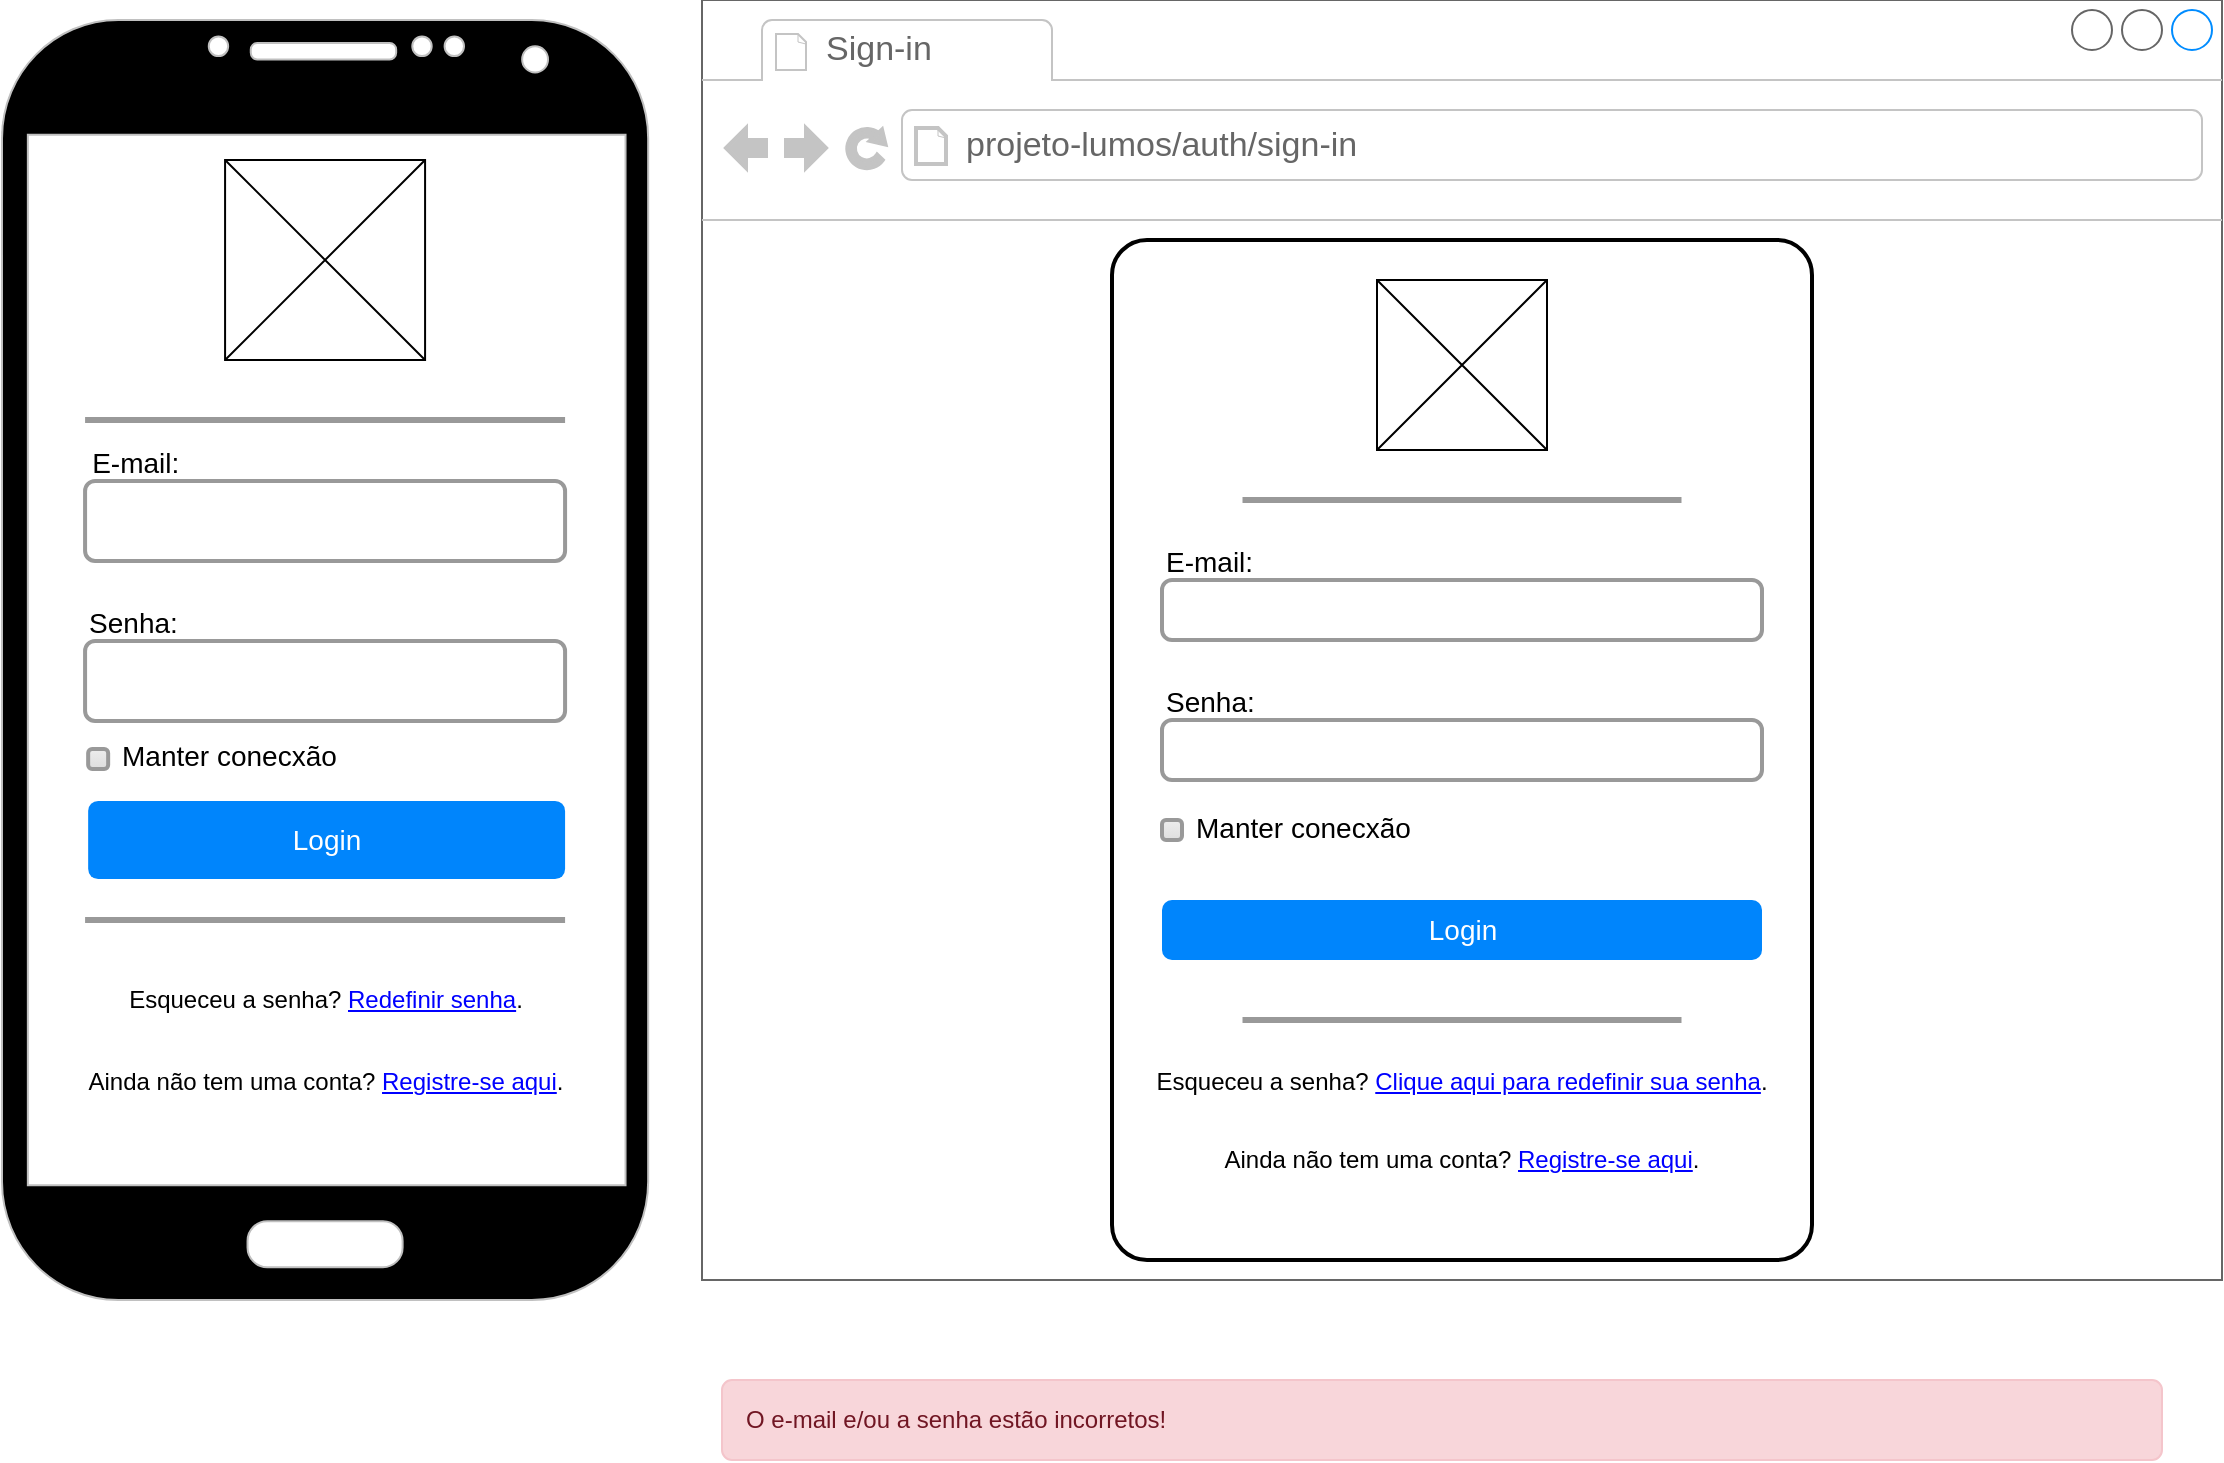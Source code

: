 <mxfile pages="8">
    <diagram id="QVXukRcYZEAoWH2xmHe6" name="Tela de login">
        <mxGraphModel dx="1631" dy="1014" grid="1" gridSize="10" guides="1" tooltips="1" connect="0" arrows="0" fold="0" page="1" pageScale="1" pageWidth="1169" pageHeight="827" background="#ffffff" math="0" shadow="0">
            <root>
                <mxCell id="0"/>
                <mxCell id="1" parent="0"/>
                <mxCell id="STBIs4U0_JxTY2byZHoK-41" value="" style="strokeWidth=1;shadow=0;dashed=0;align=center;html=1;shape=mxgraph.mockup.containers.browserWindow;rSize=0;strokeColor2=#008cff;strokeColor3=#c4c4c4;mainText=,;recursiveResize=0;fillStyle=auto;fontSize=12;strokeColor=none;" vertex="1" parent="1">
                    <mxGeometry x="400" y="40" width="760" height="640" as="geometry"/>
                </mxCell>
                <mxCell id="STBIs4U0_JxTY2byZHoK-42" value="Sign-in" style="strokeWidth=1;shadow=0;dashed=0;align=center;html=1;shape=mxgraph.mockup.containers.anchor;fontSize=17;fontColor=#666666;align=left;fillStyle=auto;fillColor=none;" vertex="1" parent="STBIs4U0_JxTY2byZHoK-41">
                    <mxGeometry x="60" y="12" width="110" height="26" as="geometry"/>
                </mxCell>
                <mxCell id="STBIs4U0_JxTY2byZHoK-43" value="projeto-lumos/auth/sign-in" style="strokeWidth=1;shadow=0;dashed=0;align=center;html=1;shape=mxgraph.mockup.containers.anchor;rSize=0;fontSize=17;fontColor=#666666;align=left;fillStyle=auto;fillColor=none;" vertex="1" parent="STBIs4U0_JxTY2byZHoK-41">
                    <mxGeometry x="130" y="60" width="250" height="26" as="geometry"/>
                </mxCell>
                <mxCell id="STBIs4U0_JxTY2byZHoK-87" value="" style="group" vertex="1" connectable="0" parent="STBIs4U0_JxTY2byZHoK-41">
                    <mxGeometry x="205" y="120" width="350" height="510" as="geometry"/>
                </mxCell>
                <mxCell id="STBIs4U0_JxTY2byZHoK-45" value="" style="rounded=1;whiteSpace=wrap;html=1;fillStyle=auto;strokeWidth=2;fontSize=12;arcSize=5;container=1;" vertex="1" parent="STBIs4U0_JxTY2byZHoK-87">
                    <mxGeometry width="350" height="510" as="geometry"/>
                </mxCell>
                <mxCell id="STBIs4U0_JxTY2byZHoK-46" value="" style="verticalLabelPosition=bottom;shadow=0;dashed=0;align=center;html=1;verticalAlign=top;strokeWidth=1;shape=mxgraph.mockup.graphics.simpleIcon;rounded=1;fillStyle=auto;fontSize=12;" vertex="1" parent="STBIs4U0_JxTY2byZHoK-87">
                    <mxGeometry x="132.5" y="20" width="85" height="85" as="geometry"/>
                </mxCell>
                <mxCell id="STBIs4U0_JxTY2byZHoK-47" value="E-mail:" style="fillColor=none;strokeColor=none;align=left;fontSize=14;rounded=1;fillStyle=auto;strokeWidth=2;fontColor=#000000;" vertex="1" parent="STBIs4U0_JxTY2byZHoK-87">
                    <mxGeometry width="260" height="20" relative="1" as="geometry">
                        <mxPoint x="25" y="150" as="offset"/>
                    </mxGeometry>
                </mxCell>
                <mxCell id="STBIs4U0_JxTY2byZHoK-48" value="" style="html=1;shadow=0;dashed=0;shape=mxgraph.bootstrap.rrect;rSize=5;fillColor=none;strokeColor=#999999;align=left;spacing=15;fontSize=14;fontColor=#6C767D;rounded=1;fillStyle=auto;strokeWidth=2;" vertex="1" parent="STBIs4U0_JxTY2byZHoK-87">
                    <mxGeometry width="300" height="30" relative="1" as="geometry">
                        <mxPoint x="25" y="170" as="offset"/>
                    </mxGeometry>
                </mxCell>
                <mxCell id="STBIs4U0_JxTY2byZHoK-49" value="Senha:" style="fillColor=none;strokeColor=none;align=left;fontSize=14;rounded=1;fillStyle=auto;strokeWidth=2;fontColor=#000000;" vertex="1" parent="STBIs4U0_JxTY2byZHoK-87">
                    <mxGeometry width="260" height="20" relative="1" as="geometry">
                        <mxPoint x="25" y="220" as="offset"/>
                    </mxGeometry>
                </mxCell>
                <mxCell id="STBIs4U0_JxTY2byZHoK-50" value="" style="html=1;shadow=0;dashed=0;shape=mxgraph.bootstrap.rrect;rSize=5;fillColor=none;strokeColor=#999999;align=left;spacing=15;fontSize=14;fontColor=#6C767D;rounded=1;fillStyle=auto;strokeWidth=2;" vertex="1" parent="STBIs4U0_JxTY2byZHoK-87">
                    <mxGeometry width="300" height="30" relative="1" as="geometry">
                        <mxPoint x="25" y="240" as="offset"/>
                    </mxGeometry>
                </mxCell>
                <mxCell id="STBIs4U0_JxTY2byZHoK-51" value="Manter conecxão" style="html=1;shadow=0;dashed=0;shape=mxgraph.bootstrap.rrect;rSize=2;fillColor=#EDEDED;strokeColor=#999999;align=left;fontSize=14;fontColor=#000000;labelPosition=right;verticalLabelPosition=middle;verticalAlign=middle;spacingLeft=5;spacingTop=-2;gradientColor=#DEDEDE;rounded=1;fillStyle=auto;strokeWidth=2;" vertex="1" parent="STBIs4U0_JxTY2byZHoK-87">
                    <mxGeometry width="10" height="10" relative="1" as="geometry">
                        <mxPoint x="25" y="290" as="offset"/>
                    </mxGeometry>
                </mxCell>
                <mxCell id="STBIs4U0_JxTY2byZHoK-52" value="Login" style="html=1;shadow=0;dashed=0;shape=mxgraph.bootstrap.rrect;rSize=5;fillColor=#0085FC;strokeColor=none;align=center;fontSize=14;fontColor=#FFFFFF;rounded=1;fillStyle=auto;strokeWidth=2;" vertex="1" parent="STBIs4U0_JxTY2byZHoK-87">
                    <mxGeometry width="300" height="30" relative="1" as="geometry">
                        <mxPoint x="25" y="330" as="offset"/>
                    </mxGeometry>
                </mxCell>
                <mxCell id="STBIs4U0_JxTY2byZHoK-53" value="" style="verticalLabelPosition=bottom;shadow=0;dashed=0;align=center;html=1;verticalAlign=top;strokeWidth=3;shape=mxgraph.mockup.markup.line;strokeColor=#999999;rounded=1;fillStyle=auto;fontSize=12;fontColor=#0000FF;fillColor=#4D4D4D;" vertex="1" parent="STBIs4U0_JxTY2byZHoK-87">
                    <mxGeometry x="65.25" y="120" width="219.5" height="20" as="geometry"/>
                </mxCell>
                <mxCell id="STBIs4U0_JxTY2byZHoK-54" value="" style="verticalLabelPosition=bottom;shadow=0;dashed=0;align=center;html=1;verticalAlign=top;strokeWidth=3;shape=mxgraph.mockup.markup.line;strokeColor=#999999;rounded=1;fillStyle=auto;fontSize=12;fontColor=#0000FF;fillColor=#4D4D4D;" vertex="1" parent="STBIs4U0_JxTY2byZHoK-87">
                    <mxGeometry x="65.25" y="380" width="219.5" height="20" as="geometry"/>
                </mxCell>
                <UserObject label="&lt;font color=&quot;#000000&quot;&gt;Esqueceu a senha? &lt;/font&gt;&lt;u&gt;Clique aqui para redefinir sua senha&lt;/u&gt;&lt;font color=&quot;#000000&quot;&gt;.&lt;/font&gt;" link="data:page/id,Tg6_4VK22YlRRJGs_QcX" id="Vdv9BuPVUVirSSIy-L4S-14">
                    <mxCell style="text;html=1;strokeColor=none;fillColor=none;align=center;verticalAlign=middle;whiteSpace=wrap;rounded=0;fontStyle=0;fontColor=#0000FF;" parent="STBIs4U0_JxTY2byZHoK-87" vertex="1">
                        <mxGeometry x="10" y="400" width="330" height="42.07" as="geometry"/>
                    </mxCell>
                </UserObject>
                <UserObject label="Ainda não tem uma conta? &lt;font color=&quot;#0000FF&quot;&gt;&lt;u&gt;Registre-se aqui&lt;/u&gt;&lt;/font&gt;." link="data:page/id,ULmX6C8u3NB8f6NQlkoH" id="xp5IXckP9Dg446H2ewsu-8">
                    <mxCell style="text;strokeColor=none;align=center;fillColor=none;html=1;verticalAlign=middle;whiteSpace=wrap;rounded=0;" parent="STBIs4U0_JxTY2byZHoK-87" vertex="1">
                        <mxGeometry x="10" y="442.07" width="330" height="36.06" as="geometry"/>
                    </mxCell>
                </UserObject>
                <mxCell id="STBIs4U0_JxTY2byZHoK-55" value="O e-mail e/ou a senha estão incorretos!" style="html=1;shadow=0;dashed=0;shape=mxgraph.bootstrap.rrect;rSize=5;strokeColor=#F4C5CB;strokeWidth=1;fillColor=#F8D6DA;fontColor=#711623;whiteSpace=wrap;align=left;verticalAlign=middle;spacingLeft=10;" vertex="1" parent="1">
                    <mxGeometry x="410" y="730" width="720" height="40" as="geometry"/>
                </mxCell>
                <mxCell id="STBIs4U0_JxTY2byZHoK-56" value="" style="verticalLabelPosition=bottom;verticalAlign=top;html=1;shadow=0;dashed=0;strokeWidth=1;shape=mxgraph.android.phone2;strokeColor=#c0c0c0;fillStyle=auto;fontSize=12;fontColor=#0000FF;fillColor=#000000;" vertex="1" parent="1">
                    <mxGeometry x="50" y="50" width="323.08" height="640" as="geometry"/>
                </mxCell>
                <mxCell id="STBIs4U0_JxTY2byZHoK-96" value="" style="verticalLabelPosition=bottom;shadow=0;dashed=0;align=center;html=1;verticalAlign=top;strokeWidth=1;shape=mxgraph.mockup.graphics.simpleIcon;rounded=1;fillStyle=auto;fontSize=12;" vertex="1" parent="1">
                    <mxGeometry x="161.54" y="120" width="100" height="100" as="geometry"/>
                </mxCell>
                <mxCell id="STBIs4U0_JxTY2byZHoK-97" value="E-mail:" style="fillColor=none;strokeColor=none;align=left;fontSize=14;rounded=1;fillStyle=auto;strokeWidth=2;fontColor=#000000;" vertex="1" parent="1">
                    <mxGeometry x="93.08" y="260.47" width="238.46" height="20" as="geometry"/>
                </mxCell>
                <mxCell id="STBIs4U0_JxTY2byZHoK-98" value="" style="html=1;shadow=0;dashed=0;shape=mxgraph.bootstrap.rrect;rSize=5;fillColor=none;strokeColor=#999999;align=left;spacing=15;fontSize=14;fontColor=#6C767D;rounded=1;fillStyle=auto;strokeWidth=2;" vertex="1" parent="1">
                    <mxGeometry x="91.54" y="280.47" width="240" height="40" as="geometry"/>
                </mxCell>
                <mxCell id="STBIs4U0_JxTY2byZHoK-99" value="Senha:" style="fillColor=none;strokeColor=none;align=left;fontSize=14;rounded=1;fillStyle=auto;strokeWidth=2;fontColor=#000000;" vertex="1" parent="1">
                    <mxGeometry x="91.54" y="340.47" width="240" height="20" as="geometry"/>
                </mxCell>
                <mxCell id="STBIs4U0_JxTY2byZHoK-100" value="" style="html=1;shadow=0;dashed=0;shape=mxgraph.bootstrap.rrect;rSize=5;fillColor=none;strokeColor=#999999;align=left;spacing=15;fontSize=14;fontColor=#6C767D;rounded=1;fillStyle=auto;strokeWidth=2;" vertex="1" parent="1">
                    <mxGeometry x="91.54" y="360.47" width="240" height="40" as="geometry"/>
                </mxCell>
                <mxCell id="STBIs4U0_JxTY2byZHoK-101" value="Manter conecxão" style="html=1;shadow=0;dashed=0;shape=mxgraph.bootstrap.rrect;rSize=2;fillColor=#EDEDED;strokeColor=#999999;align=left;fontSize=14;fontColor=#000000;labelPosition=right;verticalLabelPosition=middle;verticalAlign=middle;spacingLeft=5;spacingTop=-2;gradientColor=#DEDEDE;rounded=1;fillStyle=auto;strokeWidth=2;" vertex="1" parent="1">
                    <mxGeometry x="93.08" y="414.47" width="10" height="10" as="geometry"/>
                </mxCell>
                <mxCell id="STBIs4U0_JxTY2byZHoK-102" value="Login" style="html=1;shadow=0;dashed=0;shape=mxgraph.bootstrap.rrect;rSize=5;fillColor=#0085FC;strokeColor=none;align=center;fontSize=14;fontColor=#FFFFFF;rounded=1;fillStyle=auto;strokeWidth=2;" vertex="1" parent="1">
                    <mxGeometry x="93.08" y="440.47" width="238.46" height="39.06" as="geometry"/>
                </mxCell>
                <mxCell id="STBIs4U0_JxTY2byZHoK-104" value="" style="verticalLabelPosition=bottom;shadow=0;dashed=0;align=center;html=1;verticalAlign=top;strokeWidth=3;shape=mxgraph.mockup.markup.line;strokeColor=#999999;rounded=1;fillStyle=auto;fontSize=12;fontColor=#0000FF;fillColor=#4D4D4D;" vertex="1" parent="1">
                    <mxGeometry x="91.54" y="240" width="240" height="20" as="geometry"/>
                </mxCell>
                <UserObject label="&lt;font color=&quot;#000000&quot;&gt;Esqueceu a senha? &lt;/font&gt;&lt;u&gt;Redefinir senha&lt;/u&gt;&lt;font color=&quot;#000000&quot;&gt;.&lt;/font&gt;" id="STBIs4U0_JxTY2byZHoK-105">
                    <mxCell style="text;html=1;strokeColor=none;fillColor=none;align=center;verticalAlign=middle;whiteSpace=wrap;rounded=0;fontStyle=0;fontColor=#0000FF;" vertex="1" parent="1">
                        <mxGeometry x="62.31" y="520.94" width="300" height="39.06" as="geometry"/>
                    </mxCell>
                </UserObject>
                <UserObject label="Ainda não tem uma conta? &lt;font color=&quot;#0000FF&quot;&gt;&lt;u&gt;Registre-se aqui&lt;/u&gt;&lt;/font&gt;." id="STBIs4U0_JxTY2byZHoK-106">
                    <mxCell style="text;strokeColor=none;align=center;fillColor=none;html=1;verticalAlign=middle;whiteSpace=wrap;rounded=0;" vertex="1" parent="1">
                        <mxGeometry x="62.31" y="563.01" width="300" height="36.06" as="geometry"/>
                    </mxCell>
                </UserObject>
                <mxCell id="STBIs4U0_JxTY2byZHoK-111" value="" style="verticalLabelPosition=bottom;shadow=0;dashed=0;align=center;html=1;verticalAlign=top;strokeWidth=3;shape=mxgraph.mockup.markup.line;strokeColor=#999999;rounded=1;fillStyle=auto;fontSize=12;fontColor=#0000FF;fillColor=#4D4D4D;" vertex="1" parent="1">
                    <mxGeometry x="91.54" y="490" width="240" height="20" as="geometry"/>
                </mxCell>
            </root>
        </mxGraphModel>
    </diagram>
    <diagram id="ULmX6C8u3NB8f6NQlkoH" name="Tela de cadastro de usuário">
        <mxGraphModel dx="1386" dy="862" grid="1" gridSize="10" guides="1" tooltips="1" connect="0" arrows="0" fold="1" page="1" pageScale="1" pageWidth="827" pageHeight="1169" math="0" shadow="0">
            <root>
                <mxCell id="0"/>
                <mxCell id="1" parent="0"/>
                <mxCell id="MP8zLyqFTEhVj600t6fu-1" value="" style="group" parent="1" vertex="1" connectable="0">
                    <mxGeometry width="360" height="640" as="geometry"/>
                </mxCell>
                <mxCell id="UWocLeapKV_h0xcbL4Y1-8" value="" style="shape=rect;fillColor=#333333;strokeColor=none;" parent="MP8zLyqFTEhVj600t6fu-1" vertex="1">
                    <mxGeometry width="360" height="640" as="geometry"/>
                </mxCell>
                <mxCell id="UWocLeapKV_h0xcbL4Y1-10" value="" style="strokeWidth=1;shadow=0;dashed=0;align=center;html=1;shape=mxgraph.mockup.containers.browserWindow;rSize=0;strokeColor=#666666;strokeColor2=#008cff;strokeColor3=#c4c4c4;mainText=,;recursiveResize=0;" parent="MP8zLyqFTEhVj600t6fu-1" vertex="1">
                    <mxGeometry x="10" y="10" width="340" height="620" as="geometry"/>
                </mxCell>
                <mxCell id="UWocLeapKV_h0xcbL4Y1-11" value="Sign-up" style="strokeWidth=1;shadow=0;dashed=0;align=center;html=1;shape=mxgraph.mockup.containers.anchor;fontSize=17;fontColor=#666666;align=left;whiteSpace=wrap;" parent="UWocLeapKV_h0xcbL4Y1-10" vertex="1">
                    <mxGeometry x="60" y="12" width="110" height="26" as="geometry"/>
                </mxCell>
                <mxCell id="UWocLeapKV_h0xcbL4Y1-12" value="projeto-lumos/sign-up" style="strokeWidth=1;shadow=0;dashed=0;align=center;html=1;shape=mxgraph.mockup.containers.anchor;rSize=0;fontSize=17;fontColor=#666666;align=left;" parent="UWocLeapKV_h0xcbL4Y1-10" vertex="1">
                    <mxGeometry x="130" y="60" width="190" height="26" as="geometry"/>
                </mxCell>
                <mxCell id="7kja0_0EhPX-HCln8B6n-1" value="Novo usuário" style="text;strokeColor=none;fillColor=none;html=1;fontSize=24;fontStyle=1;verticalAlign=middle;align=center;" parent="UWocLeapKV_h0xcbL4Y1-10" vertex="1">
                    <mxGeometry x="120" y="120" width="100" height="40" as="geometry"/>
                </mxCell>
                <mxCell id="7kja0_0EhPX-HCln8B6n-122" value="Nome:" style="text;strokeColor=none;align=left;fillColor=none;html=1;verticalAlign=top;whiteSpace=wrap;rounded=0;" parent="UWocLeapKV_h0xcbL4Y1-10" vertex="1">
                    <mxGeometry x="10" y="180" width="320" height="30" as="geometry"/>
                </mxCell>
                <mxCell id="7kja0_0EhPX-HCln8B6n-127" value="E-mail: &lt;font color=&quot;#ff0000&quot;&gt;*&lt;/font&gt;" style="text;strokeColor=none;align=left;fillColor=none;html=1;verticalAlign=top;whiteSpace=wrap;rounded=0;" parent="UWocLeapKV_h0xcbL4Y1-10" vertex="1">
                    <mxGeometry x="10" y="260" width="320" height="30" as="geometry"/>
                </mxCell>
                <mxCell id="7kja0_0EhPX-HCln8B6n-128" value="&lt;div align=&quot;left&quot;&gt;&amp;nbsp;&lt;font color=&quot;#77767b&quot;&gt;exemplo@email.com&lt;/font&gt;&lt;/div&gt;" style="whiteSpace=wrap;html=1;align=left;" parent="UWocLeapKV_h0xcbL4Y1-10" vertex="1">
                    <mxGeometry x="10" y="280" width="320" height="20" as="geometry"/>
                </mxCell>
                <mxCell id="7kja0_0EhPX-HCln8B6n-129" value="Campo obrigatório!" style="html=1;shadow=0;dashed=0;shape=mxgraph.bootstrap.rrect;rSize=5;strokeColor=#FFECBC;strokeWidth=1;fillColor=#FFF1CF;fontColor=#856110;whiteSpace=wrap;align=left;verticalAlign=middle;spacingLeft=10;" parent="UWocLeapKV_h0xcbL4Y1-10" vertex="1">
                    <mxGeometry x="10" y="230" width="150" height="20" as="geometry"/>
                </mxCell>
                <mxCell id="7kja0_0EhPX-HCln8B6n-130" value="Campo obrigatório!" style="html=1;shadow=0;dashed=0;shape=mxgraph.bootstrap.rrect;rSize=5;strokeColor=#FFECBC;strokeWidth=1;fillColor=#FFF1CF;fontColor=#856110;whiteSpace=wrap;align=left;verticalAlign=middle;spacingLeft=10;" parent="UWocLeapKV_h0xcbL4Y1-10" vertex="1">
                    <mxGeometry x="10" y="310" width="320" height="20" as="geometry"/>
                </mxCell>
                <mxCell id="7kja0_0EhPX-HCln8B6n-131" value="E-mail já cadastrado!" style="html=1;shadow=0;dashed=0;shape=mxgraph.bootstrap.rrect;rSize=5;strokeColor=#F4C5CB;strokeWidth=1;fillColor=#F8D6DA;fontColor=#711623;whiteSpace=wrap;align=left;verticalAlign=middle;spacingLeft=10;" parent="UWocLeapKV_h0xcbL4Y1-10" vertex="1">
                    <mxGeometry x="10" y="340" width="320" height="20" as="geometry"/>
                </mxCell>
                <mxCell id="7kja0_0EhPX-HCln8B6n-132" value="Senha: &lt;font color=&quot;#FF0000&quot;&gt;*&lt;/font&gt;" style="text;strokeColor=none;align=left;fillColor=none;html=1;verticalAlign=top;whiteSpace=wrap;rounded=0;" parent="UWocLeapKV_h0xcbL4Y1-10" vertex="1">
                    <mxGeometry x="10" y="370" width="320" height="30" as="geometry"/>
                </mxCell>
                <mxCell id="7kja0_0EhPX-HCln8B6n-133" value="&lt;font style=&quot;font-size: 30px;&quot;&gt;&amp;nbsp;********&lt;/font&gt;" style="whiteSpace=wrap;html=1;align=left;fontStyle=1;fontSize=30;verticalAlign=top;spacing=0;labelPosition=center;verticalLabelPosition=middle;textDirection=ltr;spacingTop=-3;fontColor=#808080;" parent="UWocLeapKV_h0xcbL4Y1-10" vertex="1">
                    <mxGeometry x="10" y="390" width="320" height="20" as="geometry"/>
                </mxCell>
                <mxCell id="7kja0_0EhPX-HCln8B6n-136" value="Campo obrigatório!" style="html=1;shadow=0;dashed=0;shape=mxgraph.bootstrap.rrect;rSize=5;strokeColor=#FFECBC;strokeWidth=1;fillColor=#FFF1CF;fontColor=#856110;whiteSpace=wrap;align=left;verticalAlign=middle;spacingLeft=10;" parent="UWocLeapKV_h0xcbL4Y1-10" vertex="1">
                    <mxGeometry x="10" y="420" width="320" height="20" as="geometry"/>
                </mxCell>
                <mxCell id="7kja0_0EhPX-HCln8B6n-134" value="Repetir senha: &lt;font color=&quot;#FF0000&quot;&gt;*&lt;/font&gt;" style="text;strokeColor=none;align=left;fillColor=none;html=1;verticalAlign=top;whiteSpace=wrap;rounded=0;" parent="UWocLeapKV_h0xcbL4Y1-10" vertex="1">
                    <mxGeometry x="10" y="440" width="320" height="30" as="geometry"/>
                </mxCell>
                <mxCell id="7kja0_0EhPX-HCln8B6n-135" value="&lt;font style=&quot;font-size: 30px;&quot;&gt;&amp;nbsp;********&lt;/font&gt;" style="whiteSpace=wrap;html=1;align=left;fontStyle=1;fontSize=30;verticalAlign=top;spacing=0;labelPosition=center;verticalLabelPosition=middle;textDirection=ltr;spacingTop=-3;fontColor=#808080;" parent="UWocLeapKV_h0xcbL4Y1-10" vertex="1">
                    <mxGeometry x="10" y="460" width="320" height="20" as="geometry"/>
                </mxCell>
                <mxCell id="7kja0_0EhPX-HCln8B6n-137" value="Campo obrigatório!" style="html=1;shadow=0;dashed=0;shape=mxgraph.bootstrap.rrect;rSize=5;strokeColor=#FFECBC;strokeWidth=1;fillColor=#FFF1CF;fontColor=#856110;whiteSpace=wrap;align=left;verticalAlign=middle;spacingLeft=10;" parent="UWocLeapKV_h0xcbL4Y1-10" vertex="1">
                    <mxGeometry x="10" y="490" width="320" height="20" as="geometry"/>
                </mxCell>
                <mxCell id="7kja0_0EhPX-HCln8B6n-138" value="As senhas são conferem!" style="html=1;shadow=0;dashed=0;shape=mxgraph.bootstrap.rrect;rSize=5;strokeColor=#F4C5CB;strokeWidth=1;fillColor=#F8D6DA;fontColor=#711623;whiteSpace=wrap;align=left;verticalAlign=middle;spacingLeft=10;" parent="UWocLeapKV_h0xcbL4Y1-10" vertex="1">
                    <mxGeometry x="10" y="520" width="320" height="20" as="geometry"/>
                </mxCell>
                <mxCell id="7kja0_0EhPX-HCln8B6n-2" value="" style="line;strokeWidth=2;html=1;" parent="MP8zLyqFTEhVj600t6fu-1" vertex="1">
                    <mxGeometry x="20" y="170" width="320" height="10" as="geometry"/>
                </mxCell>
                <mxCell id="7kja0_0EhPX-HCln8B6n-123" value="&lt;div&gt;&lt;font color=&quot;#808080&quot;&gt;&amp;nbsp;Primeiro nome&lt;/font&gt; &lt;font color=&quot;#FF0000&quot;&gt;*&lt;/font&gt;&lt;br&gt;&lt;/div&gt;" style="whiteSpace=wrap;html=1;align=left;" parent="MP8zLyqFTEhVj600t6fu-1" vertex="1">
                    <mxGeometry x="20" y="210" width="150" height="20" as="geometry"/>
                </mxCell>
                <mxCell id="7kja0_0EhPX-HCln8B6n-126" value="&lt;font color=&quot;#808080&quot;&gt;&amp;nbsp;Ultimo nome&lt;/font&gt;" style="whiteSpace=wrap;html=1;align=left;verticalAlign=middle;" parent="MP8zLyqFTEhVj600t6fu-1" vertex="1">
                    <mxGeometry x="190" y="210" width="150" height="20" as="geometry"/>
                </mxCell>
                <mxCell id="7kja0_0EhPX-HCln8B6n-139" value="" style="html=1;shadow=0;dashed=0;shape=mxgraph.bootstrap.rrect;rSize=5;strokeColor=none;html=1;whiteSpace=wrap;fillColor=#ffffff;fontColor=#0085FC;" parent="MP8zLyqFTEhVj600t6fu-1" vertex="1">
                    <mxGeometry x="120" y="565" width="120" height="40" as="geometry"/>
                </mxCell>
                <mxCell id="7kja0_0EhPX-HCln8B6n-140" value="1" style="strokeColor=#dee2e6;fillColor=inherit;gradientColor=inherit;html=1;shadow=0;dashed=0;shape=mxgraph.bootstrap.leftButton;rSize=5;perimeter=none;whiteSpace=wrap;resizeHeight=1;fillColor=#0085FC;strokeColor=none;fontColor=#ffffff;fontSize=16;" parent="7kja0_0EhPX-HCln8B6n-139" vertex="1">
                    <mxGeometry width="40" height="40" relative="1" as="geometry"/>
                </mxCell>
                <mxCell id="7kja0_0EhPX-HCln8B6n-141" value="2" style="strokeColor=#dee2e6;fillColor=inherit;gradientColor=inherit;fontColor=inherit;html=1;shadow=0;dashed=0;perimeter=none;whiteSpace=wrap;resizeHeight=1;fontSize=16;" parent="7kja0_0EhPX-HCln8B6n-139" vertex="1">
                    <mxGeometry width="40" height="40" relative="1" as="geometry">
                        <mxPoint x="40" as="offset"/>
                    </mxGeometry>
                </mxCell>
                <mxCell id="7kja0_0EhPX-HCln8B6n-142" value="3" style="strokeColor=#dee2e6;fillColor=inherit;gradientColor=inherit;fontColor=inherit;html=1;shadow=0;dashed=0;shape=mxgraph.bootstrap.rightButton;rSize=5;perimeter=none;whiteSpace=wrap;resizeHeight=1;fontSize=16;" parent="7kja0_0EhPX-HCln8B6n-139" vertex="1">
                    <mxGeometry x="1" width="40" height="40" relative="1" as="geometry">
                        <mxPoint x="-40" as="offset"/>
                    </mxGeometry>
                </mxCell>
                <mxCell id="7kja0_0EhPX-HCln8B6n-143" value="" style="group" parent="1" vertex="1" connectable="0">
                    <mxGeometry x="414" width="360" height="640" as="geometry"/>
                </mxCell>
                <mxCell id="7kja0_0EhPX-HCln8B6n-144" value="" style="shape=rect;fillColor=#333333;strokeColor=none;" parent="7kja0_0EhPX-HCln8B6n-143" vertex="1">
                    <mxGeometry width="360" height="640" as="geometry"/>
                </mxCell>
                <mxCell id="7kja0_0EhPX-HCln8B6n-145" value="" style="strokeWidth=1;shadow=0;dashed=0;align=center;html=1;shape=mxgraph.mockup.containers.browserWindow;rSize=0;strokeColor=#666666;strokeColor2=#008cff;strokeColor3=#c4c4c4;mainText=,;recursiveResize=0;" parent="7kja0_0EhPX-HCln8B6n-143" vertex="1">
                    <mxGeometry x="10" y="10" width="340" height="620" as="geometry"/>
                </mxCell>
                <mxCell id="7kja0_0EhPX-HCln8B6n-184" value="Bio ou status:" style="rounded=0;whiteSpace=wrap;html=1;labelPosition=center;verticalLabelPosition=top;align=left;verticalAlign=bottom;" parent="7kja0_0EhPX-HCln8B6n-145" vertex="1">
                    <mxGeometry x="10" y="450" width="320" height="90" as="geometry"/>
                </mxCell>
                <mxCell id="7kja0_0EhPX-HCln8B6n-146" value="Sign-up" style="strokeWidth=1;shadow=0;dashed=0;align=center;html=1;shape=mxgraph.mockup.containers.anchor;fontSize=17;fontColor=#666666;align=left;whiteSpace=wrap;" parent="7kja0_0EhPX-HCln8B6n-145" vertex="1">
                    <mxGeometry x="60" y="12" width="110" height="26" as="geometry"/>
                </mxCell>
                <mxCell id="7kja0_0EhPX-HCln8B6n-147" value="projeto-lumos/sign-up" style="strokeWidth=1;shadow=0;dashed=0;align=center;html=1;shape=mxgraph.mockup.containers.anchor;rSize=0;fontSize=17;fontColor=#666666;align=left;" parent="7kja0_0EhPX-HCln8B6n-145" vertex="1">
                    <mxGeometry x="130" y="60" width="190" height="26" as="geometry"/>
                </mxCell>
                <mxCell id="7kja0_0EhPX-HCln8B6n-152" value="Telefone:" style="text;strokeColor=none;align=left;fillColor=none;html=1;verticalAlign=top;whiteSpace=wrap;rounded=0;" parent="7kja0_0EhPX-HCln8B6n-145" vertex="1">
                    <mxGeometry x="10" y="120" width="320" height="30" as="geometry"/>
                </mxCell>
                <mxCell id="7kja0_0EhPX-HCln8B6n-160" value="+55" style="whiteSpace=wrap;html=1;" parent="7kja0_0EhPX-HCln8B6n-145" vertex="1">
                    <mxGeometry x="10" y="140" width="40" height="20" as="geometry"/>
                </mxCell>
                <mxCell id="7kja0_0EhPX-HCln8B6n-163" value="Foto de perfil:" style="fillColor=none;strokeColor=none;align=left;fontSize=14;" parent="7kja0_0EhPX-HCln8B6n-145" vertex="1">
                    <mxGeometry x="10" y="180" width="150" height="40" as="geometry"/>
                </mxCell>
                <mxCell id="7kja0_0EhPX-HCln8B6n-164" value="Choose File" style="fillColor=#FEFEFE;strokeColor=#AAAAAA;fontSize=14;gradientColor=#F0F0F0;" parent="7kja0_0EhPX-HCln8B6n-145" vertex="1">
                    <mxGeometry x="10" y="220" width="90" height="30" as="geometry"/>
                </mxCell>
                <mxCell id="7kja0_0EhPX-HCln8B6n-165" value="No file chosen" style="fillColor=none;strokeColor=none;align=left;fontSize=14;spacing=5;" parent="7kja0_0EhPX-HCln8B6n-145" vertex="1">
                    <mxGeometry x="100" y="220" width="100" height="30" as="geometry"/>
                </mxCell>
                <mxCell id="7kja0_0EhPX-HCln8B6n-153" value="&lt;font color=&quot;#808080&quot;&gt;&amp;nbsp;(XX) 9 XXXX-XXXX&lt;/font&gt;" style="whiteSpace=wrap;html=1;align=left;" parent="7kja0_0EhPX-HCln8B6n-145" vertex="1">
                    <mxGeometry x="50" y="140" width="280" height="20" as="geometry"/>
                </mxCell>
                <mxCell id="7kja0_0EhPX-HCln8B6n-170" value="" style="sketch=0;outlineConnect=0;fontColor=#ffffff;fillColor=#647687;strokeColor=#314354;dashed=0;verticalLabelPosition=bottom;verticalAlign=top;align=center;html=1;fontSize=12;fontStyle=0;aspect=fixed;pointerEvents=1;shape=mxgraph.aws4.container_registry_image;" parent="7kja0_0EhPX-HCln8B6n-145" vertex="1">
                    <mxGeometry x="10" y="260" width="120" height="120" as="geometry"/>
                </mxCell>
                <mxCell id="9OnwvqXDnQ-zbljjmTwU-1" value="O arquivo upado não é uma imagem!" style="html=1;shadow=0;dashed=0;shape=mxgraph.bootstrap.rrect;rSize=5;strokeColor=#FFECBC;strokeWidth=1;fillColor=#FFF1CF;fontColor=#856110;whiteSpace=wrap;align=left;verticalAlign=middle;spacingLeft=10;" parent="7kja0_0EhPX-HCln8B6n-145" vertex="1">
                    <mxGeometry x="10" y="400" width="320" height="20" as="geometry"/>
                </mxCell>
                <mxCell id="7kja0_0EhPX-HCln8B6n-148" value="" style="html=1;shadow=0;dashed=0;shape=mxgraph.bootstrap.rrect;rSize=5;strokeColor=none;html=1;whiteSpace=wrap;fillColor=#ffffff;fontColor=#0085FC;" parent="7kja0_0EhPX-HCln8B6n-143" vertex="1">
                    <mxGeometry x="120" y="565" width="120" height="40" as="geometry"/>
                </mxCell>
                <mxCell id="7kja0_0EhPX-HCln8B6n-149" value="1" style="html=1;shadow=0;dashed=0;shape=mxgraph.bootstrap.leftButton;rSize=5;perimeter=none;whiteSpace=wrap;resizeHeight=1;fillColor=none;strokeColor=#DEE2E6;fontSize=16;labelBackgroundColor=none;fontColor=#0085FC;" parent="7kja0_0EhPX-HCln8B6n-148" vertex="1">
                    <mxGeometry width="40" height="40" relative="1" as="geometry"/>
                </mxCell>
                <mxCell id="7kja0_0EhPX-HCln8B6n-150" value="2" style="strokeColor=#DEE2E6;fillColor=#0085FC;gradientColor=inherit;fontColor=#ffffff;html=1;shadow=0;dashed=0;perimeter=none;whiteSpace=wrap;resizeHeight=1;fontSize=16;rounded=0;" parent="7kja0_0EhPX-HCln8B6n-148" vertex="1">
                    <mxGeometry width="40" height="40" relative="1" as="geometry">
                        <mxPoint x="40" as="offset"/>
                    </mxGeometry>
                </mxCell>
                <mxCell id="7kja0_0EhPX-HCln8B6n-151" value="3" style="strokeColor=#DEE2E6;fillColor=inherit;gradientColor=inherit;fontColor=inherit;html=1;shadow=0;dashed=0;shape=mxgraph.bootstrap.rightButton;rSize=5;perimeter=none;whiteSpace=wrap;resizeHeight=1;fontSize=16;" parent="7kja0_0EhPX-HCln8B6n-148" vertex="1">
                    <mxGeometry x="1" width="40" height="40" relative="1" as="geometry">
                        <mxPoint x="-40" as="offset"/>
                    </mxGeometry>
                </mxCell>
                <mxCell id="7kja0_0EhPX-HCln8B6n-173" value="" style="group" parent="1" vertex="1" connectable="0">
                    <mxGeometry x="827" width="360" height="640" as="geometry"/>
                </mxCell>
                <mxCell id="7kja0_0EhPX-HCln8B6n-174" value="" style="shape=rect;fillColor=#333333;strokeColor=none;" parent="7kja0_0EhPX-HCln8B6n-173" vertex="1">
                    <mxGeometry width="360" height="640" as="geometry"/>
                </mxCell>
                <mxCell id="7kja0_0EhPX-HCln8B6n-175" value="" style="strokeWidth=1;shadow=0;dashed=0;align=center;html=1;shape=mxgraph.mockup.containers.browserWindow;rSize=0;strokeColor=#666666;strokeColor2=#008cff;strokeColor3=#c4c4c4;mainText=,;recursiveResize=0;" parent="7kja0_0EhPX-HCln8B6n-173" vertex="1">
                    <mxGeometry x="10" y="10" width="340" height="620" as="geometry"/>
                </mxCell>
                <mxCell id="7kja0_0EhPX-HCln8B6n-176" value="Sign-up" style="strokeWidth=1;shadow=0;dashed=0;align=center;html=1;shape=mxgraph.mockup.containers.anchor;fontSize=17;fontColor=#666666;align=left;whiteSpace=wrap;" parent="7kja0_0EhPX-HCln8B6n-175" vertex="1">
                    <mxGeometry x="60" y="12" width="110" height="26" as="geometry"/>
                </mxCell>
                <mxCell id="7kja0_0EhPX-HCln8B6n-177" value="projeto-lumos/sign-up" style="strokeWidth=1;shadow=0;dashed=0;align=center;html=1;shape=mxgraph.mockup.containers.anchor;rSize=0;fontSize=17;fontColor=#666666;align=left;" parent="7kja0_0EhPX-HCln8B6n-175" vertex="1">
                    <mxGeometry x="130" y="60" width="190" height="26" as="geometry"/>
                </mxCell>
                <mxCell id="7kja0_0EhPX-HCln8B6n-171" value="Você precisa aceitar as diretrizes da comunidade!" style="html=1;shadow=0;dashed=0;shape=mxgraph.bootstrap.rrect;rSize=5;strokeColor=#F4C5CB;strokeWidth=1;fillColor=#F8D6DA;fontColor=#711623;whiteSpace=wrap;align=left;verticalAlign=middle;spacingLeft=10;" parent="7kja0_0EhPX-HCln8B6n-175" vertex="1">
                    <mxGeometry x="15" y="450" width="315" height="20" as="geometry"/>
                </mxCell>
                <UserObject label="Cadastrar" link="data:page/id,QVXukRcYZEAoWH2xmHe6" id="7kja0_0EhPX-HCln8B6n-19">
                    <mxCell style="html=1;shadow=0;dashed=0;shape=mxgraph.bootstrap.rrect;rSize=5;strokeColor=none;strokeWidth=1;fillColor=#0085FC;fontColor=#FFFFFF;whiteSpace=wrap;align=center;verticalAlign=middle;spacingLeft=0;fontStyle=0;fontSize=16;spacing=5;" parent="7kja0_0EhPX-HCln8B6n-175" vertex="1">
                        <mxGeometry x="15" y="490" width="315" height="40" as="geometry"/>
                    </mxCell>
                </UserObject>
                <mxCell id="9OnwvqXDnQ-zbljjmTwU-2" value="Aceito as diretrizes da comunidade." style="html=1;shadow=0;dashed=0;shape=mxgraph.bootstrap.switch;strokeColor=#ADB6BD;strokeWidth=1;fillColor=#ffffff;fontColor=#212529;onStrokeColor=#ffffff;onFillColor=#0085FC;align=left;verticalAlign=middle;spacingLeft=10;labelPosition=right;verticalLabelPosition=middle;buttonState=0;sketch=0;" parent="7kja0_0EhPX-HCln8B6n-175" vertex="1">
                    <mxGeometry x="15" y="430" width="20" height="10" as="geometry"/>
                </mxCell>
                <mxCell id="7kja0_0EhPX-HCln8B6n-178" value="" style="html=1;shadow=0;dashed=0;shape=mxgraph.bootstrap.rrect;rSize=5;strokeColor=none;html=1;whiteSpace=wrap;fillColor=#ffffff;fontColor=#0085FC;" parent="7kja0_0EhPX-HCln8B6n-173" vertex="1">
                    <mxGeometry x="120" y="565" width="120" height="40" as="geometry"/>
                </mxCell>
                <mxCell id="7kja0_0EhPX-HCln8B6n-179" value="1" style="html=1;shadow=0;dashed=0;shape=mxgraph.bootstrap.leftButton;rSize=5;perimeter=none;whiteSpace=wrap;resizeHeight=1;fillColor=none;strokeColor=#DEE2E6;fontSize=16;labelBackgroundColor=none;fontColor=#0085FC;perimeterSpacing=1;labelBorderColor=none;" parent="7kja0_0EhPX-HCln8B6n-178" vertex="1">
                    <mxGeometry width="40" height="40" relative="1" as="geometry"/>
                </mxCell>
                <mxCell id="7kja0_0EhPX-HCln8B6n-180" value="2" style="strokeColor=#DEE2E6;fillColor=none;gradientColor=inherit;fontColor=#0085FC;html=1;shadow=0;dashed=0;perimeter=none;whiteSpace=wrap;resizeHeight=1;fontSize=16;rounded=0;labelBackgroundColor=none;" parent="7kja0_0EhPX-HCln8B6n-178" vertex="1">
                    <mxGeometry width="40" height="40" relative="1" as="geometry">
                        <mxPoint x="40" as="offset"/>
                    </mxGeometry>
                </mxCell>
                <mxCell id="7kja0_0EhPX-HCln8B6n-181" value="3" style="strokeColor=#DEE2E6;fillColor=#0085FC;gradientColor=inherit;fontColor=#ffffff;html=1;shadow=0;dashed=0;shape=mxgraph.bootstrap.rightButton;rSize=5;perimeter=none;whiteSpace=wrap;resizeHeight=1;fontSize=16;rounded=0;" parent="7kja0_0EhPX-HCln8B6n-178" vertex="1">
                    <mxGeometry x="1" width="40" height="40" relative="1" as="geometry">
                        <mxPoint x="-40" as="offset"/>
                    </mxGeometry>
                </mxCell>
            </root>
        </mxGraphModel>
    </diagram>
    <diagram id="Tg6_4VK22YlRRJGs_QcX" name="Tela de reset de senha">
        <mxGraphModel dx="1386" dy="862" grid="1" gridSize="10" guides="1" tooltips="1" connect="0" arrows="0" fold="1" page="1" pageScale="1" pageWidth="827" pageHeight="1169" math="0" shadow="0">
            <root>
                <mxCell id="0"/>
                <mxCell id="1" parent="0"/>
                <mxCell id="5KNcaxjPCzZAculXtvGd-1" value="" style="group" parent="1" vertex="1" connectable="0">
                    <mxGeometry width="360" height="640" as="geometry"/>
                </mxCell>
                <mxCell id="5KNcaxjPCzZAculXtvGd-2" value="" style="shape=rect;fillColor=#333333;strokeColor=none;" parent="5KNcaxjPCzZAculXtvGd-1" vertex="1">
                    <mxGeometry width="360" height="640" as="geometry"/>
                </mxCell>
                <mxCell id="5KNcaxjPCzZAculXtvGd-3" value="" style="strokeWidth=1;shadow=0;dashed=0;align=center;html=1;shape=mxgraph.mockup.containers.browserWindow;rSize=0;strokeColor=#666666;strokeColor2=#008cff;strokeColor3=#c4c4c4;mainText=,;recursiveResize=0;" parent="5KNcaxjPCzZAculXtvGd-1" vertex="1">
                    <mxGeometry x="10" y="10" width="340" height="620" as="geometry"/>
                </mxCell>
                <mxCell id="5KNcaxjPCzZAculXtvGd-4" value="Forget" style="strokeWidth=1;shadow=0;dashed=0;align=center;html=1;shape=mxgraph.mockup.containers.anchor;fontSize=17;fontColor=#666666;align=left;whiteSpace=wrap;" parent="5KNcaxjPCzZAculXtvGd-3" vertex="1">
                    <mxGeometry x="60" y="12" width="110" height="26" as="geometry"/>
                </mxCell>
                <mxCell id="5KNcaxjPCzZAculXtvGd-5" value="projeto-lumos/forget" style="strokeWidth=1;shadow=0;dashed=0;align=center;html=1;shape=mxgraph.mockup.containers.anchor;rSize=0;fontSize=17;fontColor=#666666;align=left;" parent="5KNcaxjPCzZAculXtvGd-3" vertex="1">
                    <mxGeometry x="130" y="60" width="190" height="26" as="geometry"/>
                </mxCell>
                <mxCell id="YnjjhdL2hDFdyInBQ2rE-3" value="&lt;blockquote&gt;&lt;div&gt;&lt;h1&gt;Esqueci minha senha:&lt;/h1&gt;&lt;/div&gt;&lt;/blockquote&gt;" style="line;strokeWidth=2;html=1;labelPosition=center;verticalLabelPosition=top;align=center;verticalAlign=middle;labelBackgroundColor=none;fontFamily=Helvetica;spacingTop=0;spacing=0;spacingBottom=10;" parent="5KNcaxjPCzZAculXtvGd-3" vertex="1">
                    <mxGeometry x="10" y="170" width="320" height="10" as="geometry"/>
                </mxCell>
            </root>
        </mxGraphModel>
    </diagram>
    <diagram id="yGj1j8o3CC4hvEhsWFOq" name="Tela home">
        <mxGraphModel dx="1386" dy="862" grid="1" gridSize="10" guides="1" tooltips="1" connect="0" arrows="0" fold="1" page="1" pageScale="1" pageWidth="827" pageHeight="1169" math="0" shadow="0">
            <root>
                <mxCell id="0"/>
                <mxCell id="1" parent="0"/>
                <mxCell id="9TJ97kWVQw_F9D3FQ_lc-1" value="" style="group" parent="1" vertex="1" connectable="0">
                    <mxGeometry width="360" height="640" as="geometry"/>
                </mxCell>
                <mxCell id="9TJ97kWVQw_F9D3FQ_lc-2" value="" style="shape=rect;fillColor=#333333;strokeColor=none;" parent="9TJ97kWVQw_F9D3FQ_lc-1" vertex="1">
                    <mxGeometry width="360" height="640" as="geometry"/>
                </mxCell>
                <mxCell id="9TJ97kWVQw_F9D3FQ_lc-3" value="" style="strokeWidth=1;shadow=0;dashed=0;align=center;html=1;shape=mxgraph.mockup.containers.browserWindow;rSize=0;strokeColor=#666666;strokeColor2=#008cff;strokeColor3=#c4c4c4;mainText=,;recursiveResize=0;" parent="9TJ97kWVQw_F9D3FQ_lc-1" vertex="1">
                    <mxGeometry x="10" y="10" width="340" height="620" as="geometry"/>
                </mxCell>
                <mxCell id="9TJ97kWVQw_F9D3FQ_lc-4" value="Home" style="strokeWidth=1;shadow=0;dashed=0;align=center;html=1;shape=mxgraph.mockup.containers.anchor;fontSize=17;fontColor=#666666;align=left;whiteSpace=wrap;" parent="9TJ97kWVQw_F9D3FQ_lc-3" vertex="1">
                    <mxGeometry x="60" y="12" width="110" height="26" as="geometry"/>
                </mxCell>
                <mxCell id="9TJ97kWVQw_F9D3FQ_lc-5" value="projeto-lumos/" style="strokeWidth=1;shadow=0;dashed=0;align=center;html=1;shape=mxgraph.mockup.containers.anchor;rSize=0;fontSize=17;fontColor=#666666;align=left;" parent="9TJ97kWVQw_F9D3FQ_lc-3" vertex="1">
                    <mxGeometry x="130" y="60" width="190" height="26" as="geometry"/>
                </mxCell>
                <mxCell id="9TJ97kWVQw_F9D3FQ_lc-37" value="" style="shape=table;startSize=0;container=1;collapsible=0;childLayout=tableLayout;strokeColor=none;fillColor=#4D4D4D;fontColor=#ffffff;fontStyle=1;fontSize=13;" parent="9TJ97kWVQw_F9D3FQ_lc-3" vertex="1">
                    <mxGeometry y="110" width="340" height="40" as="geometry"/>
                </mxCell>
                <mxCell id="9TJ97kWVQw_F9D3FQ_lc-38" value="" style="shape=tableRow;horizontal=0;startSize=0;swimlaneHead=0;swimlaneBody=0;strokeColor=inherit;top=0;left=0;bottom=0;right=0;collapsible=0;dropTarget=0;fillColor=none;points=[[0,0.5],[1,0.5]];portConstraint=eastwest;" parent="9TJ97kWVQw_F9D3FQ_lc-37" vertex="1">
                    <mxGeometry width="340" height="40" as="geometry"/>
                </mxCell>
                <UserObject label="Conversas" link="data:page/id,iM1PIrP9B7IHF9hpMLY1" id="9TJ97kWVQw_F9D3FQ_lc-39">
                    <mxCell style="shape=partialRectangle;html=1;whiteSpace=wrap;connectable=0;strokeColor=inherit;overflow=hidden;fillColor=none;top=0;left=0;bottom=0;right=0;pointerEvents=1;fontStyle=1;fontSize=14;fontColor=#FFFFFF;" parent="9TJ97kWVQw_F9D3FQ_lc-38" vertex="1">
                        <mxGeometry width="114" height="40" as="geometry">
                            <mxRectangle width="114" height="40" as="alternateBounds"/>
                        </mxGeometry>
                    </mxCell>
                </UserObject>
                <UserObject label="Contatos" link="data:page/id,u1Ewy3XUvFYwxd3tq2qa" id="9TJ97kWVQw_F9D3FQ_lc-40">
                    <mxCell style="shape=partialRectangle;html=1;whiteSpace=wrap;connectable=0;strokeColor=inherit;overflow=hidden;fillColor=none;top=0;left=0;bottom=0;right=0;pointerEvents=1;fontStyle=1;fontSize=14;fontColor=#FFFFFF;" parent="9TJ97kWVQw_F9D3FQ_lc-38" vertex="1">
                        <mxGeometry x="114" width="112" height="40" as="geometry">
                            <mxRectangle width="112" height="40" as="alternateBounds"/>
                        </mxGeometry>
                    </mxCell>
                </UserObject>
                <mxCell id="9TJ97kWVQw_F9D3FQ_lc-41" value="" style="shape=partialRectangle;html=1;whiteSpace=wrap;connectable=0;strokeColor=inherit;overflow=hidden;fillColor=none;top=0;left=0;bottom=0;right=0;pointerEvents=1;" parent="9TJ97kWVQw_F9D3FQ_lc-38" vertex="1">
                    <mxGeometry x="226" width="114" height="40" as="geometry">
                        <mxRectangle width="114" height="40" as="alternateBounds"/>
                    </mxGeometry>
                </mxCell>
                <mxCell id="9TJ97kWVQw_F9D3FQ_lc-42" value="&lt;div align=&quot;left&quot;&gt;&amp;nbsp;Outros&lt;/div&gt;" style="html=1;shadow=0;dashed=0;shape=mxgraph.bootstrap.rrect;rSize=5;strokeColor=none;strokeWidth=1;fillColor=#DB2843;fontColor=#FFFFFF;whiteSpace=wrap;align=left;verticalAlign=middle;fontStyle=0;fontSize=16;spacingLeft=0;spacing=5;" parent="9TJ97kWVQw_F9D3FQ_lc-3" vertex="1">
                    <mxGeometry x="240" y="115" width="90" height="30" as="geometry"/>
                </mxCell>
                <mxCell id="9TJ97kWVQw_F9D3FQ_lc-43" value="" style="shape=triangle;direction=south;fillColor=#ffffff;strokeColor=none;perimeter=none;" parent="9TJ97kWVQw_F9D3FQ_lc-42" vertex="1">
                    <mxGeometry x="1" y="0.5" width="10" height="5" relative="1" as="geometry">
                        <mxPoint x="-17" y="-2.5" as="offset"/>
                    </mxGeometry>
                </mxCell>
                <mxCell id="9TJ97kWVQw_F9D3FQ_lc-44" value="" style="html=1;shadow=0;dashed=0;shape=mxgraph.bootstrap.rrect;rSize=5;fillColor=#ffffff;strokeColor=#999999;" parent="9TJ97kWVQw_F9D3FQ_lc-3" vertex="1">
                    <mxGeometry x="160" y="160" width="170" height="110" as="geometry"/>
                </mxCell>
                <UserObject label="Perfil" link="data:page/id,MLCRIFKuU3UzICqBbnOU" id="9TJ97kWVQw_F9D3FQ_lc-45">
                    <mxCell style="fillColor=none;strokeColor=none;align=left;spacing=20;fontSize=14;" parent="9TJ97kWVQw_F9D3FQ_lc-44" vertex="1">
                        <mxGeometry width="170" height="30" relative="1" as="geometry">
                            <mxPoint y="10" as="offset"/>
                        </mxGeometry>
                    </mxCell>
                </UserObject>
                <UserObject label="Configurações" link="data:page/id,Z8QS9_J4e70a_v-pvzFK" id="9TJ97kWVQw_F9D3FQ_lc-46">
                    <mxCell style="fillColor=none;strokeColor=none;align=left;spacing=20;fontSize=14;" parent="9TJ97kWVQw_F9D3FQ_lc-44" vertex="1">
                        <mxGeometry width="170" height="30" relative="1" as="geometry">
                            <mxPoint y="40" as="offset"/>
                        </mxGeometry>
                    </mxCell>
                </UserObject>
                <UserObject label="    Sair" link="data:page/id,QVXukRcYZEAoWH2xmHe6" id="9TJ97kWVQw_F9D3FQ_lc-47">
                    <mxCell style="fillColor=#DB2843;strokeColor=none;align=left;spacing=5;fontSize=16;fontColor=#FFFFFF;shadow=0;dashed=0;strokeWidth=1;spacingLeft=0;fontStyle=0;" parent="9TJ97kWVQw_F9D3FQ_lc-44" vertex="1">
                        <mxGeometry width="170" height="30" relative="1" as="geometry">
                            <mxPoint y="70" as="offset"/>
                        </mxGeometry>
                    </mxCell>
                </UserObject>
            </root>
        </mxGraphModel>
    </diagram>
    <diagram id="iM1PIrP9B7IHF9hpMLY1" name="Tela de conversas">
        <mxGraphModel dx="1386" dy="862" grid="1" gridSize="10" guides="1" tooltips="1" connect="0" arrows="0" fold="1" page="1" pageScale="1" pageWidth="827" pageHeight="1169" math="0" shadow="0">
            <root>
                <mxCell id="0"/>
                <mxCell id="1" parent="0"/>
                <mxCell id="LHMfVq76LtbjfJWQUUQP-1" value="" style="group" parent="1" vertex="1" connectable="0">
                    <mxGeometry width="360" height="640" as="geometry"/>
                </mxCell>
                <mxCell id="LHMfVq76LtbjfJWQUUQP-2" value="" style="shape=rect;fillColor=#333333;strokeColor=none;" parent="LHMfVq76LtbjfJWQUUQP-1" vertex="1">
                    <mxGeometry width="360" height="640" as="geometry"/>
                </mxCell>
                <mxCell id="LHMfVq76LtbjfJWQUUQP-3" value="" style="strokeWidth=1;shadow=0;dashed=0;align=center;html=1;shape=mxgraph.mockup.containers.browserWindow;rSize=0;strokeColor=#666666;strokeColor2=#008cff;strokeColor3=#c4c4c4;mainText=,;recursiveResize=0;" parent="LHMfVq76LtbjfJWQUUQP-1" vertex="1">
                    <mxGeometry x="10" y="10" width="340" height="620" as="geometry"/>
                </mxCell>
                <mxCell id="LHMfVq76LtbjfJWQUUQP-4" value="Conversas" style="strokeWidth=1;shadow=0;dashed=0;align=center;html=1;shape=mxgraph.mockup.containers.anchor;fontSize=17;fontColor=#666666;align=left;whiteSpace=wrap;" parent="LHMfVq76LtbjfJWQUUQP-3" vertex="1">
                    <mxGeometry x="60" y="12" width="110" height="26" as="geometry"/>
                </mxCell>
                <mxCell id="LHMfVq76LtbjfJWQUUQP-5" value="projeto-lumos/conversa" style="strokeWidth=1;shadow=0;dashed=0;align=center;html=1;shape=mxgraph.mockup.containers.anchor;rSize=0;fontSize=17;fontColor=#666666;align=left;" parent="LHMfVq76LtbjfJWQUUQP-3" vertex="1">
                    <mxGeometry x="130" y="60" width="190" height="26" as="geometry"/>
                </mxCell>
                <mxCell id="LHMfVq76LtbjfJWQUUQP-6" value="" style="shape=table;startSize=0;container=1;collapsible=0;childLayout=tableLayout;strokeColor=none;fillColor=#4D4D4D;fontColor=#ffffff;fontStyle=1;fontSize=13;strokeWidth=0;swimlaneLine=1;" parent="LHMfVq76LtbjfJWQUUQP-3" vertex="1">
                    <mxGeometry y="110" width="340" height="40" as="geometry"/>
                </mxCell>
                <mxCell id="LHMfVq76LtbjfJWQUUQP-7" value="" style="shape=tableRow;horizontal=0;startSize=0;swimlaneHead=0;swimlaneBody=0;strokeColor=inherit;top=0;left=0;bottom=0;right=0;collapsible=0;dropTarget=0;fillColor=none;points=[[0,0.5],[1,0.5]];portConstraint=eastwest;" parent="LHMfVq76LtbjfJWQUUQP-6" vertex="1">
                    <mxGeometry width="340" height="40" as="geometry"/>
                </mxCell>
                <UserObject label="Conversas" link="data:page/id,iM1PIrP9B7IHF9hpMLY1" id="LHMfVq76LtbjfJWQUUQP-8">
                    <mxCell style="shape=partialRectangle;html=1;whiteSpace=wrap;connectable=0;overflow=hidden;top=0;left=0;bottom=0;right=0;pointerEvents=1;fontStyle=1;fontSize=14;shadow=0;opacity=80;strokeColor=inherit;strokeWidth=0;" parent="LHMfVq76LtbjfJWQUUQP-7" vertex="1">
                        <mxGeometry width="114" height="40" as="geometry">
                            <mxRectangle width="114" height="40" as="alternateBounds"/>
                        </mxGeometry>
                    </mxCell>
                </UserObject>
                <UserObject label="Contatos" link="data:page/id,u1Ewy3XUvFYwxd3tq2qa" id="LHMfVq76LtbjfJWQUUQP-9">
                    <mxCell style="shape=partialRectangle;html=1;whiteSpace=wrap;connectable=0;strokeColor=inherit;overflow=hidden;fillColor=none;top=0;left=0;bottom=0;right=0;pointerEvents=1;fontStyle=1;fontSize=14;fontColor=#FFFFFF;" parent="LHMfVq76LtbjfJWQUUQP-7" vertex="1">
                        <mxGeometry x="114" width="112" height="40" as="geometry">
                            <mxRectangle width="112" height="40" as="alternateBounds"/>
                        </mxGeometry>
                    </mxCell>
                </UserObject>
                <mxCell id="LHMfVq76LtbjfJWQUUQP-10" value="" style="shape=partialRectangle;html=1;whiteSpace=wrap;connectable=0;strokeColor=inherit;overflow=hidden;fillColor=none;top=0;left=0;bottom=0;right=0;pointerEvents=1;" parent="LHMfVq76LtbjfJWQUUQP-7" vertex="1">
                    <mxGeometry x="226" width="114" height="40" as="geometry">
                        <mxRectangle width="114" height="40" as="alternateBounds"/>
                    </mxGeometry>
                </mxCell>
                <mxCell id="LHMfVq76LtbjfJWQUUQP-11" value="&lt;div align=&quot;left&quot;&gt;&amp;nbsp;Outros&lt;/div&gt;" style="html=1;shadow=0;dashed=0;shape=mxgraph.bootstrap.rrect;rSize=5;strokeColor=none;strokeWidth=1;fillColor=#DB2843;fontColor=#FFFFFF;whiteSpace=wrap;align=left;verticalAlign=middle;fontStyle=0;fontSize=16;spacingLeft=0;spacing=5;" parent="LHMfVq76LtbjfJWQUUQP-3" vertex="1">
                    <mxGeometry x="240" y="115" width="90" height="30" as="geometry"/>
                </mxCell>
                <mxCell id="LHMfVq76LtbjfJWQUUQP-12" value="" style="shape=triangle;direction=south;fillColor=#ffffff;strokeColor=none;perimeter=none;" parent="LHMfVq76LtbjfJWQUUQP-11" vertex="1">
                    <mxGeometry x="1" y="0.5" width="10" height="5" relative="1" as="geometry">
                        <mxPoint x="-17" y="-2.5" as="offset"/>
                    </mxGeometry>
                </mxCell>
                <mxCell id="NE0EFqyehVtEXEDYUwhS-1" value="&lt;font color=&quot;#666666&quot;&gt;Search&lt;/font&gt;" style="strokeWidth=1;shadow=1;dashed=0;align=center;html=1;shape=mxgraph.mockup.forms.searchBox;strokeColor=#999999;mainText=;strokeColor2=#008cff;fontColor=#666666;fontSize=17;align=left;spacingLeft=3;whiteSpace=wrap;" parent="LHMfVq76LtbjfJWQUUQP-3" vertex="1">
                    <mxGeometry x="10" y="160" width="220" height="30" as="geometry"/>
                </mxCell>
                <mxCell id="ony1JTwEdMrLN7D5AjYQ-1" value="" style="group;strokeColor=none;" parent="LHMfVq76LtbjfJWQUUQP-3" vertex="1" connectable="0">
                    <mxGeometry x="240" y="160" width="90" height="30" as="geometry"/>
                </mxCell>
                <mxCell id="ony1JTwEdMrLN7D5AjYQ-2" value="" style="whiteSpace=wrap;html=1;rounded=0;strokeColor=#999999;shadow=1;" parent="ony1JTwEdMrLN7D5AjYQ-1" vertex="1">
                    <mxGeometry width="90" height="30" as="geometry"/>
                </mxCell>
                <mxCell id="ony1JTwEdMrLN7D5AjYQ-3" value="" style="shape=ellipse;fillColor=#FF4081;strokeColor=#666666;shadow=0;aspect=fixed;sketch=0;html=1;labelPosition=center;verticalLabelPosition=bottom;align=center;verticalAlign=top;" parent="ony1JTwEdMrLN7D5AjYQ-1" vertex="1">
                    <mxGeometry x="60" width="30" height="30" as="geometry"/>
                </mxCell>
                <mxCell id="ony1JTwEdMrLN7D5AjYQ-4" value="" style="dashed=0;html=1;shape=mxgraph.gmdl.plus;strokeColor=#ffffff;strokeWidth=2;shadow=0;sketch=0;" parent="ony1JTwEdMrLN7D5AjYQ-3" vertex="1">
                    <mxGeometry x="10.714" y="10.714" width="8.571" height="8.571" as="geometry"/>
                </mxCell>
                <mxCell id="ony1JTwEdMrLN7D5AjYQ-5" value="" style="shape=ellipse;dashed=0;strokeColor=#666666;shadow=0;fontSize=13;align=center;verticalAlign=top;labelPosition=center;verticalLabelPosition=bottom;html=1;aspect=fixed;gradientColor=none;" parent="ony1JTwEdMrLN7D5AjYQ-1" vertex="1">
                    <mxGeometry x="30" width="30" height="30" as="geometry"/>
                </mxCell>
                <mxCell id="ony1JTwEdMrLN7D5AjYQ-6" value="" style="dashed=0;html=1;shape=mxgraph.gmdl.star;strokeColor=none;fillColor=#737373;shadow=0;sketch=0;html=1;labelPosition=center;verticalLabelPosition=bottom;align=center;verticalAlign=top;" parent="ony1JTwEdMrLN7D5AjYQ-5" vertex="1">
                    <mxGeometry x="9.643" y="9.643" width="10.714" height="10.714" as="geometry"/>
                </mxCell>
                <mxCell id="ony1JTwEdMrLN7D5AjYQ-13" value="" style="shape=ellipse;dashed=0;strokeColor=#666666;shadow=0;fontSize=13;align=center;verticalAlign=top;labelPosition=center;verticalLabelPosition=bottom;html=1;aspect=fixed;" parent="ony1JTwEdMrLN7D5AjYQ-1" vertex="1">
                    <mxGeometry width="30" height="30" as="geometry"/>
                </mxCell>
                <mxCell id="ony1JTwEdMrLN7D5AjYQ-14" value="" style="dashed=0;html=1;shape=mxgraph.gmdl.reply;strokeColor=none;fillColor=#737373;shadow=0;sketch=0;html=1;labelPosition=center;verticalLabelPosition=bottom;align=center;verticalAlign=top;" parent="ony1JTwEdMrLN7D5AjYQ-13" vertex="1">
                    <mxGeometry x="9.643" y="10.179" width="10.714" height="9.643" as="geometry"/>
                </mxCell>
            </root>
        </mxGraphModel>
    </diagram>
    <diagram id="u1Ewy3XUvFYwxd3tq2qa" name="Tela de contatos">
        <mxGraphModel dx="979" dy="514" grid="1" gridSize="10" guides="1" tooltips="1" connect="0" arrows="0" fold="1" page="1" pageScale="1" pageWidth="827" pageHeight="1169" math="0" shadow="0">
            <root>
                <mxCell id="0"/>
                <mxCell id="1" parent="0"/>
                <mxCell id="VkUlySVrgeYPclUId9lK-1" value="" style="group" parent="1" vertex="1" connectable="0">
                    <mxGeometry width="360" height="650" as="geometry"/>
                </mxCell>
                <mxCell id="VkUlySVrgeYPclUId9lK-2" value="" style="shape=rect;fillColor=#333333;strokeColor=none;" parent="VkUlySVrgeYPclUId9lK-1" vertex="1">
                    <mxGeometry width="360" height="640" as="geometry"/>
                </mxCell>
                <mxCell id="VkUlySVrgeYPclUId9lK-3" value="" style="strokeWidth=1;shadow=0;dashed=0;align=center;html=1;shape=mxgraph.mockup.containers.browserWindow;rSize=0;strokeColor=none;strokeColor2=#008cff;strokeColor3=#c4c4c4;mainText=,;recursiveResize=0;" parent="VkUlySVrgeYPclUId9lK-1" vertex="1">
                    <mxGeometry x="10" y="10" width="340" height="620" as="geometry"/>
                </mxCell>
                <mxCell id="VkUlySVrgeYPclUId9lK-4" value="Home" style="strokeWidth=1;shadow=0;dashed=0;align=center;html=1;shape=mxgraph.mockup.containers.anchor;fontSize=17;fontColor=#666666;align=left;whiteSpace=wrap;" parent="VkUlySVrgeYPclUId9lK-3" vertex="1">
                    <mxGeometry x="60" y="12" width="110" height="26" as="geometry"/>
                </mxCell>
                <mxCell id="VkUlySVrgeYPclUId9lK-5" value="projeto-lumos/" style="strokeWidth=1;shadow=0;dashed=0;align=center;html=1;shape=mxgraph.mockup.containers.anchor;rSize=0;fontSize=17;fontColor=#666666;align=left;" parent="VkUlySVrgeYPclUId9lK-3" vertex="1">
                    <mxGeometry x="130" y="60" width="190" height="26" as="geometry"/>
                </mxCell>
                <mxCell id="VkUlySVrgeYPclUId9lK-6" value="" style="shape=table;startSize=0;container=1;collapsible=0;childLayout=tableLayout;strokeColor=none;fillColor=#4D4D4D;fontColor=#ffffff;fontStyle=1;fontSize=13;" parent="VkUlySVrgeYPclUId9lK-3" vertex="1">
                    <mxGeometry y="110" width="340" height="40" as="geometry"/>
                </mxCell>
                <mxCell id="VkUlySVrgeYPclUId9lK-7" value="" style="shape=tableRow;horizontal=0;startSize=0;swimlaneHead=0;swimlaneBody=0;strokeColor=inherit;top=0;left=0;bottom=0;right=0;collapsible=0;dropTarget=0;fillColor=none;points=[[0,0.5],[1,0.5]];portConstraint=eastwest;" parent="VkUlySVrgeYPclUId9lK-6" vertex="1">
                    <mxGeometry width="340" height="40" as="geometry"/>
                </mxCell>
                <UserObject label="Conversas" link="data:page/id,iM1PIrP9B7IHF9hpMLY1" id="VkUlySVrgeYPclUId9lK-8">
                    <mxCell style="shape=partialRectangle;html=1;whiteSpace=wrap;connectable=0;strokeColor=inherit;overflow=hidden;fillColor=none;top=0;left=0;bottom=0;right=0;pointerEvents=1;fontStyle=1;fontSize=14;fontColor=#FFFFFF;" parent="VkUlySVrgeYPclUId9lK-7" vertex="1">
                        <mxGeometry width="114" height="40" as="geometry">
                            <mxRectangle width="114" height="40" as="alternateBounds"/>
                        </mxGeometry>
                    </mxCell>
                </UserObject>
                <UserObject label="Contatos" link="data:page/id,u1Ewy3XUvFYwxd3tq2qa" id="VkUlySVrgeYPclUId9lK-9">
                    <mxCell style="shape=partialRectangle;html=1;whiteSpace=wrap;connectable=0;overflow=hidden;top=0;left=0;bottom=0;right=0;pointerEvents=1;fontStyle=1;fontSize=14;opacity=80;" parent="VkUlySVrgeYPclUId9lK-7" vertex="1">
                        <mxGeometry x="114" width="112" height="40" as="geometry">
                            <mxRectangle width="112" height="40" as="alternateBounds"/>
                        </mxGeometry>
                    </mxCell>
                </UserObject>
                <mxCell id="VkUlySVrgeYPclUId9lK-10" value="" style="shape=partialRectangle;html=1;whiteSpace=wrap;connectable=0;strokeColor=inherit;overflow=hidden;fillColor=none;top=0;left=0;bottom=0;right=0;pointerEvents=1;" parent="VkUlySVrgeYPclUId9lK-7" vertex="1">
                    <mxGeometry x="226" width="114" height="40" as="geometry">
                        <mxRectangle width="114" height="40" as="alternateBounds"/>
                    </mxGeometry>
                </mxCell>
                <mxCell id="VkUlySVrgeYPclUId9lK-11" value="&lt;div align=&quot;left&quot;&gt;&amp;nbsp;Outros&lt;/div&gt;" style="html=1;shadow=0;dashed=0;shape=mxgraph.bootstrap.rrect;rSize=5;strokeColor=none;strokeWidth=1;fillColor=#DB2843;fontColor=#FFFFFF;whiteSpace=wrap;align=left;verticalAlign=middle;fontStyle=0;fontSize=16;spacingLeft=0;spacing=5;" parent="VkUlySVrgeYPclUId9lK-3" vertex="1">
                    <mxGeometry x="240" y="115" width="90" height="30" as="geometry"/>
                </mxCell>
                <mxCell id="VkUlySVrgeYPclUId9lK-12" value="" style="shape=triangle;direction=south;fillColor=#ffffff;strokeColor=none;perimeter=none;" parent="VkUlySVrgeYPclUId9lK-11" vertex="1">
                    <mxGeometry x="1" y="0.5" width="10" height="5" relative="1" as="geometry">
                        <mxPoint x="-17" y="-2.5" as="offset"/>
                    </mxGeometry>
                </mxCell>
                <mxCell id="krgIDaWamOoRUzhyevvA-37" value="" style="dashed=0;shape=rect;fillColor=#ffffff;strokeColor=none;" vertex="1" parent="VkUlySVrgeYPclUId9lK-3">
                    <mxGeometry y="210" width="340" height="410" as="geometry"/>
                </mxCell>
                <mxCell id="krgIDaWamOoRUzhyevvA-45" value="Janet Perkins" style="dashed=0;shape=rect;strokeColor=none;resizeWidth=1;fontSize=14;fontColor=#000000;verticalAlign=middle;spacingLeft=72;align=left;whiteSpace=wrap;html=1;" vertex="1" parent="krgIDaWamOoRUzhyevvA-37">
                    <mxGeometry width="340" height="55" relative="1" as="geometry">
                        <mxPoint y="10" as="offset"/>
                    </mxGeometry>
                </mxCell>
                <mxCell id="krgIDaWamOoRUzhyevvA-46" value="" style="dashed=0;shape=mxgraph.gmdl.star;strokeColor=none;fillColor=#D3396E;" vertex="1" parent="krgIDaWamOoRUzhyevvA-45">
                    <mxGeometry y="0.5" width="23" height="21" relative="1" as="geometry">
                        <mxPoint x="16" y="-11" as="offset"/>
                    </mxGeometry>
                </mxCell>
                <mxCell id="krgIDaWamOoRUzhyevvA-47" value="" style="dashed=0;shape=mxgraph.gmdl.user;strokeColor=none;fillColor=#808080;" vertex="1" parent="krgIDaWamOoRUzhyevvA-45">
                    <mxGeometry x="1" y="0.5" width="36" height="36" relative="1" as="geometry">
                        <mxPoint x="-50" y="-18" as="offset"/>
                    </mxGeometry>
                </mxCell>
                <mxCell id="krgIDaWamOoRUzhyevvA-48" value="Mary Johnson" style="dashed=0;shape=rect;strokeColor=none;resizeWidth=1;fontSize=14;fontColor=#000000;verticalAlign=middle;align=left;spacingLeft=72;whiteSpace=wrap;html=1;" vertex="1" parent="krgIDaWamOoRUzhyevvA-37">
                    <mxGeometry width="340" height="55" relative="1" as="geometry">
                        <mxPoint y="65" as="offset"/>
                    </mxGeometry>
                </mxCell>
                <mxCell id="krgIDaWamOoRUzhyevvA-49" value="" style="dashed=0;shape=mxgraph.gmdl.user;strokeColor=none;fillColor=#808080;" vertex="1" parent="krgIDaWamOoRUzhyevvA-48">
                    <mxGeometry x="1" y="0.5" width="36" height="36" relative="1" as="geometry">
                        <mxPoint x="-50" y="-18" as="offset"/>
                    </mxGeometry>
                </mxCell>
                <mxCell id="krgIDaWamOoRUzhyevvA-50" value="Peter Carlsson" style="dashed=0;shape=rect;strokeColor=none;resizeWidth=1;fontSize=14;fontColor=#000000;verticalAlign=middle;align=left;spacingLeft=72;whiteSpace=wrap;html=1;" vertex="1" parent="krgIDaWamOoRUzhyevvA-37">
                    <mxGeometry width="340" height="55" relative="1" as="geometry">
                        <mxPoint y="120" as="offset"/>
                    </mxGeometry>
                </mxCell>
                <mxCell id="krgIDaWamOoRUzhyevvA-51" value="" style="dashed=0;shape=mxgraph.gmdl.user;strokeColor=none;fillColor=#808080;" vertex="1" parent="krgIDaWamOoRUzhyevvA-50">
                    <mxGeometry x="1" y="0.5" width="36" height="36" relative="1" as="geometry">
                        <mxPoint x="-50" y="-18" as="offset"/>
                    </mxGeometry>
                </mxCell>
                <mxCell id="krgIDaWamOoRUzhyevvA-54" value="" style="shape=line;strokeColor=#eeeeee;strokeWidth=1;resizeWidth=1;" vertex="1" parent="krgIDaWamOoRUzhyevvA-37">
                    <mxGeometry x="0.201" width="271.62" height="8" relative="1" as="geometry">
                        <mxPoint y="170" as="offset"/>
                    </mxGeometry>
                </mxCell>
                <mxCell id="krgIDaWamOoRUzhyevvA-55" value="Aaron Bennett" style="dashed=0;shape=rect;strokeColor=none;resizeWidth=1;fontSize=14;fontColor=#000000;verticalAlign=middle;align=left;spacingLeft=72;whiteSpace=wrap;html=1;" vertex="1" parent="krgIDaWamOoRUzhyevvA-37">
                    <mxGeometry width="340" height="55" relative="1" as="geometry">
                        <mxPoint y="183" as="offset"/>
                    </mxGeometry>
                </mxCell>
                <mxCell id="krgIDaWamOoRUzhyevvA-56" value="A" style="text;fontSize=24;fontColor=#D3396E;verticalAlign=middle;fontStyle=0;align=center;" vertex="1" parent="krgIDaWamOoRUzhyevvA-55">
                    <mxGeometry y="0.5" width="24" height="24" relative="1" as="geometry">
                        <mxPoint x="16" y="-12" as="offset"/>
                    </mxGeometry>
                </mxCell>
                <mxCell id="krgIDaWamOoRUzhyevvA-57" value="" style="dashed=0;shape=mxgraph.gmdl.user;strokeColor=none;fillColor=#808080;" vertex="1" parent="krgIDaWamOoRUzhyevvA-55">
                    <mxGeometry x="1" y="0.5" width="36" height="36" relative="1" as="geometry">
                        <mxPoint x="-50" y="-18" as="offset"/>
                    </mxGeometry>
                </mxCell>
                <mxCell id="krgIDaWamOoRUzhyevvA-58" value="Abbey Christensen" style="dashed=0;shape=rect;strokeColor=none;resizeWidth=1;fontSize=14;fontColor=#000000;verticalAlign=middle;align=left;spacingLeft=72;whiteSpace=wrap;html=1;" vertex="1" parent="krgIDaWamOoRUzhyevvA-37">
                    <mxGeometry width="340" height="55" relative="1" as="geometry">
                        <mxPoint y="238" as="offset"/>
                    </mxGeometry>
                </mxCell>
                <mxCell id="krgIDaWamOoRUzhyevvA-59" value="" style="dashed=0;shape=mxgraph.gmdl.user;strokeColor=none;fillColor=#808080;" vertex="1" parent="krgIDaWamOoRUzhyevvA-58">
                    <mxGeometry x="1" y="0.5" width="36" height="36" relative="1" as="geometry">
                        <mxPoint x="-50" y="-18" as="offset"/>
                    </mxGeometry>
                </mxCell>
                <mxCell id="krgIDaWamOoRUzhyevvA-60" value="Ali Connors" style="dashed=0;shape=rect;strokeColor=none;resizeWidth=1;fontSize=14;fontColor=#000000;verticalAlign=middle;align=left;spacingLeft=72;whiteSpace=wrap;html=1;" vertex="1" parent="krgIDaWamOoRUzhyevvA-37">
                    <mxGeometry width="340" height="55" relative="1" as="geometry">
                        <mxPoint y="293" as="offset"/>
                    </mxGeometry>
                </mxCell>
                <mxCell id="krgIDaWamOoRUzhyevvA-61" value="" style="dashed=0;shape=mxgraph.gmdl.user;strokeColor=none;fillColor=#808080;" vertex="1" parent="krgIDaWamOoRUzhyevvA-60">
                    <mxGeometry x="1" y="0.5" width="36" height="36" relative="1" as="geometry">
                        <mxPoint x="-50" y="-18" as="offset"/>
                    </mxGeometry>
                </mxCell>
                <mxCell id="krgIDaWamOoRUzhyevvA-62" value="Alex Nelson" style="dashed=0;shape=rect;strokeColor=none;resizeWidth=1;fontSize=14;fontColor=#000000;verticalAlign=middle;align=left;spacingLeft=72;whiteSpace=wrap;html=1;" vertex="1" parent="krgIDaWamOoRUzhyevvA-37">
                    <mxGeometry width="340" height="55" relative="1" as="geometry">
                        <mxPoint y="348" as="offset"/>
                    </mxGeometry>
                </mxCell>
                <mxCell id="krgIDaWamOoRUzhyevvA-63" value="" style="dashed=0;shape=mxgraph.gmdl.user;strokeColor=none;fillColor=#808080;" vertex="1" parent="krgIDaWamOoRUzhyevvA-62">
                    <mxGeometry x="1" y="0.5" width="36" height="36" relative="1" as="geometry">
                        <mxPoint x="-50" y="-18" as="offset"/>
                    </mxGeometry>
                </mxCell>
                <mxCell id="6o18FTmrPVDZCIyQta4m-4" value="&lt;font color=&quot;#999999&quot;&gt;Search&lt;/font&gt;" style="strokeWidth=1;shadow=1;dashed=0;align=center;html=1;shape=mxgraph.mockup.forms.searchBox;mainText=;strokeColor2=#008cff;fontSize=17;align=left;spacingLeft=3;whiteSpace=wrap;part=0;collapsible=0;fixDash=0;strokeColor=#999999;" vertex="1" parent="VkUlySVrgeYPclUId9lK-3">
                    <mxGeometry x="10" y="170" width="220" height="30" as="geometry">
                        <mxRectangle x="10" y="170" width="100" height="30" as="alternateBounds"/>
                    </mxGeometry>
                </mxCell>
                <mxCell id="HYgMCIRWWKwkc-Tk7DTN-10" value="" style="group;shadow=0;" vertex="1" connectable="0" parent="VkUlySVrgeYPclUId9lK-1">
                    <mxGeometry x="250" y="180" width="90" height="30" as="geometry"/>
                </mxCell>
                <mxCell id="HYgMCIRWWKwkc-Tk7DTN-5" value="" style="whiteSpace=wrap;html=1;rounded=0;shadow=1;strokeColor=#999999;" vertex="1" parent="HYgMCIRWWKwkc-Tk7DTN-10">
                    <mxGeometry width="90" height="30" as="geometry"/>
                </mxCell>
                <mxCell id="HYgMCIRWWKwkc-Tk7DTN-1" value="" style="shape=ellipse;fillColor=#FF4081;strokeColor=#666666;shadow=0;aspect=fixed;sketch=0;html=1;labelPosition=center;verticalLabelPosition=bottom;align=center;verticalAlign=top;" vertex="1" parent="HYgMCIRWWKwkc-Tk7DTN-10">
                    <mxGeometry x="60" width="30" height="30" as="geometry"/>
                </mxCell>
                <mxCell id="HYgMCIRWWKwkc-Tk7DTN-2" value="" style="dashed=0;html=1;shape=mxgraph.gmdl.plus;strokeColor=#ffffff;strokeWidth=2;shadow=0;sketch=0;" vertex="1" parent="HYgMCIRWWKwkc-Tk7DTN-1">
                    <mxGeometry x="10.714" y="10.714" width="8.571" height="8.571" as="geometry"/>
                </mxCell>
                <mxCell id="HYgMCIRWWKwkc-Tk7DTN-6" value="" style="shape=ellipse;dashed=0;strokeColor=#666666;shadow=0;fontSize=13;align=center;verticalAlign=top;labelPosition=center;verticalLabelPosition=bottom;html=1;aspect=fixed;gradientColor=none;" vertex="1" parent="HYgMCIRWWKwkc-Tk7DTN-10">
                    <mxGeometry x="30" width="30" height="30" as="geometry"/>
                </mxCell>
                <mxCell id="HYgMCIRWWKwkc-Tk7DTN-7" value="" style="dashed=0;html=1;shape=mxgraph.gmdl.star;strokeColor=none;fillColor=#737373;shadow=0;sketch=0;html=1;labelPosition=center;verticalLabelPosition=bottom;align=center;verticalAlign=top;" vertex="1" parent="HYgMCIRWWKwkc-Tk7DTN-6">
                    <mxGeometry x="9.643" y="9.643" width="10.714" height="10.714" as="geometry"/>
                </mxCell>
                <mxCell id="HYgMCIRWWKwkc-Tk7DTN-8" value="" style="shape=ellipse;dashed=0;strokeColor=#666666;shadow=0;fontSize=13;align=center;verticalAlign=top;labelPosition=center;verticalLabelPosition=bottom;html=1;aspect=fixed;" vertex="1" parent="HYgMCIRWWKwkc-Tk7DTN-10">
                    <mxGeometry width="30" height="30" as="geometry"/>
                </mxCell>
                <mxCell id="HYgMCIRWWKwkc-Tk7DTN-9" value="" style="dashed=0;html=1;shape=mxgraph.gmdl.edit;strokeColor=none;fillColor=#737373;shadow=0;sketch=0;html=1;labelPosition=center;verticalLabelPosition=bottom;align=center;verticalAlign=top;" vertex="1" parent="HYgMCIRWWKwkc-Tk7DTN-8">
                    <mxGeometry x="9.643" y="9.643" width="10.714" height="10.714" as="geometry"/>
                </mxCell>
            </root>
        </mxGraphModel>
    </diagram>
    <diagram id="MLCRIFKuU3UzICqBbnOU" name="Tela perfil do usuário">
        <mxGraphModel dx="1420" dy="746" grid="1" gridSize="10" guides="1" tooltips="1" connect="1" arrows="1" fold="1" page="1" pageScale="1" pageWidth="827" pageHeight="1169" math="0" shadow="0">
            <root>
                <mxCell id="0"/>
                <mxCell id="1" parent="0"/>
                <mxCell id="jmRbbfNVJwWoFsnG_cDw-1" value="" style="group" parent="1" vertex="1" connectable="0">
                    <mxGeometry width="360" height="640" as="geometry"/>
                </mxCell>
                <mxCell id="jmRbbfNVJwWoFsnG_cDw-2" value="" style="shape=rect;fillColor=#333333;strokeColor=none;" parent="jmRbbfNVJwWoFsnG_cDw-1" vertex="1">
                    <mxGeometry width="360" height="640" as="geometry"/>
                </mxCell>
                <mxCell id="jmRbbfNVJwWoFsnG_cDw-3" value="" style="strokeWidth=1;shadow=0;dashed=0;align=center;html=1;shape=mxgraph.mockup.containers.browserWindow;rSize=0;strokeColor=#666666;strokeColor2=#008cff;strokeColor3=#c4c4c4;mainText=,;recursiveResize=0;" parent="jmRbbfNVJwWoFsnG_cDw-1" vertex="1">
                    <mxGeometry x="10" y="10" width="340" height="620" as="geometry"/>
                </mxCell>
                <mxCell id="jmRbbfNVJwWoFsnG_cDw-4" value="Perfil" style="strokeWidth=1;shadow=0;dashed=0;align=center;html=1;shape=mxgraph.mockup.containers.anchor;fontSize=17;fontColor=#666666;align=left;whiteSpace=wrap;" parent="jmRbbfNVJwWoFsnG_cDw-3" vertex="1">
                    <mxGeometry x="60" y="12" width="110" height="26" as="geometry"/>
                </mxCell>
                <mxCell id="jmRbbfNVJwWoFsnG_cDw-5" value="projeto-lumos/profile" style="strokeWidth=1;shadow=0;dashed=0;align=center;html=1;shape=mxgraph.mockup.containers.anchor;rSize=0;fontSize=17;fontColor=#666666;align=left;" parent="jmRbbfNVJwWoFsnG_cDw-3" vertex="1">
                    <mxGeometry x="130" y="60" width="190" height="26" as="geometry"/>
                </mxCell>
                <mxCell id="jmRbbfNVJwWoFsnG_cDw-6" value="" style="shape=table;startSize=0;container=1;collapsible=0;childLayout=tableLayout;strokeColor=none;fillColor=#4D4D4D;fontColor=#ffffff;fontStyle=1;fontSize=13;" parent="jmRbbfNVJwWoFsnG_cDw-3" vertex="1">
                    <mxGeometry y="110" width="340" height="40" as="geometry"/>
                </mxCell>
                <mxCell id="jmRbbfNVJwWoFsnG_cDw-7" value="" style="shape=tableRow;horizontal=0;startSize=0;swimlaneHead=0;swimlaneBody=0;strokeColor=inherit;top=0;left=0;bottom=0;right=0;collapsible=0;dropTarget=0;fillColor=none;points=[[0,0.5],[1,0.5]];portConstraint=eastwest;" parent="jmRbbfNVJwWoFsnG_cDw-6" vertex="1">
                    <mxGeometry width="340" height="40" as="geometry"/>
                </mxCell>
                <UserObject label="Conversas" link="data:page/id,iM1PIrP9B7IHF9hpMLY1" id="jmRbbfNVJwWoFsnG_cDw-8">
                    <mxCell style="shape=partialRectangle;html=1;whiteSpace=wrap;connectable=0;strokeColor=inherit;overflow=hidden;fillColor=none;top=0;left=0;bottom=0;right=0;pointerEvents=1;fontStyle=1;fontSize=14;fontColor=#FFFFFF;" parent="jmRbbfNVJwWoFsnG_cDw-7" vertex="1">
                        <mxGeometry width="114" height="40" as="geometry">
                            <mxRectangle width="114" height="40" as="alternateBounds"/>
                        </mxGeometry>
                    </mxCell>
                </UserObject>
                <UserObject label="Contatos" link="data:page/id,u1Ewy3XUvFYwxd3tq2qa" id="jmRbbfNVJwWoFsnG_cDw-9">
                    <mxCell style="shape=partialRectangle;html=1;whiteSpace=wrap;connectable=0;strokeColor=inherit;overflow=hidden;fillColor=none;top=0;left=0;bottom=0;right=0;pointerEvents=1;fontStyle=1;fontSize=14;fontColor=#FFFFFF;" parent="jmRbbfNVJwWoFsnG_cDw-7" vertex="1">
                        <mxGeometry x="114" width="112" height="40" as="geometry">
                            <mxRectangle width="112" height="40" as="alternateBounds"/>
                        </mxGeometry>
                    </mxCell>
                </UserObject>
                <mxCell id="jmRbbfNVJwWoFsnG_cDw-10" value="" style="shape=partialRectangle;html=1;whiteSpace=wrap;connectable=0;strokeColor=inherit;overflow=hidden;fillColor=none;top=0;left=0;bottom=0;right=0;pointerEvents=1;" parent="jmRbbfNVJwWoFsnG_cDw-7" vertex="1">
                    <mxGeometry x="226" width="114" height="40" as="geometry">
                        <mxRectangle width="114" height="40" as="alternateBounds"/>
                    </mxGeometry>
                </mxCell>
                <mxCell id="jmRbbfNVJwWoFsnG_cDw-11" value="&lt;div align=&quot;left&quot;&gt;&amp;nbsp;Outros&lt;/div&gt;" style="html=1;shadow=0;dashed=0;shape=mxgraph.bootstrap.rrect;rSize=5;strokeColor=none;strokeWidth=1;fillColor=#DB2843;fontColor=#FFFFFF;whiteSpace=wrap;align=left;verticalAlign=middle;fontStyle=0;fontSize=16;spacingLeft=0;spacing=5;" parent="jmRbbfNVJwWoFsnG_cDw-3" vertex="1">
                    <mxGeometry x="240" y="115" width="90" height="30" as="geometry"/>
                </mxCell>
                <mxCell id="jmRbbfNVJwWoFsnG_cDw-12" value="" style="shape=triangle;direction=south;fillColor=#ffffff;strokeColor=none;perimeter=none;" parent="jmRbbfNVJwWoFsnG_cDw-11" vertex="1">
                    <mxGeometry x="1" y="0.5" width="10" height="5" relative="1" as="geometry">
                        <mxPoint x="-17" y="-2.5" as="offset"/>
                    </mxGeometry>
                </mxCell>
                <mxCell id="_ye0AyEI4BIqwXD0mhWT-1" value="" style="shape=image;html=1;verticalAlign=top;verticalLabelPosition=bottom;labelBackgroundColor=#ffffff;imageAspect=0;aspect=fixed;image=https://cdn1.iconfinder.com/data/icons/ui-essential-17/32/UI_Essential_Outline_1_essential-app-ui-avatar-profile-user-account-128.png" vertex="1" parent="jmRbbfNVJwWoFsnG_cDw-3">
                    <mxGeometry x="106" y="160" width="128" height="128" as="geometry"/>
                </mxCell>
                <mxCell id="_ye0AyEI4BIqwXD0mhWT-2" value="&lt;div&gt;Nome&lt;/div&gt;&lt;div&gt;&lt;br&gt;&lt;/div&gt;" style="text;html=1;strokeColor=none;fillColor=none;align=center;verticalAlign=middle;whiteSpace=wrap;rounded=0;" vertex="1" parent="jmRbbfNVJwWoFsnG_cDw-3">
                    <mxGeometry x="10" y="295" width="320" height="30" as="geometry"/>
                </mxCell>
            </root>
        </mxGraphModel>
    </diagram>
    <diagram id="Z8QS9_J4e70a_v-pvzFK" name="Tela de configurações">
        <mxGraphModel dx="1386" dy="862" grid="1" gridSize="10" guides="1" tooltips="1" connect="1" arrows="1" fold="1" page="1" pageScale="1" pageWidth="827" pageHeight="1169" math="0" shadow="0">
            <root>
                <mxCell id="0"/>
                <mxCell id="1" parent="0"/>
                <mxCell id="ACKw-PbwWIlU10uwEj5c-1" value="" style="group" parent="1" vertex="1" connectable="0">
                    <mxGeometry width="360" height="640" as="geometry"/>
                </mxCell>
                <mxCell id="ACKw-PbwWIlU10uwEj5c-2" value="" style="shape=rect;fillColor=#333333;strokeColor=none;" parent="ACKw-PbwWIlU10uwEj5c-1" vertex="1">
                    <mxGeometry width="360" height="640" as="geometry"/>
                </mxCell>
                <mxCell id="ACKw-PbwWIlU10uwEj5c-3" value="" style="strokeWidth=1;shadow=0;dashed=0;align=center;html=1;shape=mxgraph.mockup.containers.browserWindow;rSize=0;strokeColor=#666666;strokeColor2=#008cff;strokeColor3=#c4c4c4;mainText=,;recursiveResize=0;" parent="ACKw-PbwWIlU10uwEj5c-1" vertex="1">
                    <mxGeometry x="10" y="10" width="340" height="620" as="geometry"/>
                </mxCell>
                <mxCell id="ACKw-PbwWIlU10uwEj5c-4" value="Home" style="strokeWidth=1;shadow=0;dashed=0;align=center;html=1;shape=mxgraph.mockup.containers.anchor;fontSize=17;fontColor=#666666;align=left;whiteSpace=wrap;" parent="ACKw-PbwWIlU10uwEj5c-3" vertex="1">
                    <mxGeometry x="60" y="12" width="110" height="26" as="geometry"/>
                </mxCell>
                <mxCell id="ACKw-PbwWIlU10uwEj5c-5" value="projeto-lumos/" style="strokeWidth=1;shadow=0;dashed=0;align=center;html=1;shape=mxgraph.mockup.containers.anchor;rSize=0;fontSize=17;fontColor=#666666;align=left;" parent="ACKw-PbwWIlU10uwEj5c-3" vertex="1">
                    <mxGeometry x="130" y="60" width="190" height="26" as="geometry"/>
                </mxCell>
                <mxCell id="ACKw-PbwWIlU10uwEj5c-6" value="" style="shape=table;startSize=0;container=1;collapsible=0;childLayout=tableLayout;strokeColor=none;fillColor=#4D4D4D;fontColor=#ffffff;fontStyle=1;fontSize=13;" parent="ACKw-PbwWIlU10uwEj5c-3" vertex="1">
                    <mxGeometry y="110" width="340" height="40" as="geometry"/>
                </mxCell>
                <mxCell id="ACKw-PbwWIlU10uwEj5c-7" value="" style="shape=tableRow;horizontal=0;startSize=0;swimlaneHead=0;swimlaneBody=0;strokeColor=inherit;top=0;left=0;bottom=0;right=0;collapsible=0;dropTarget=0;fillColor=none;points=[[0,0.5],[1,0.5]];portConstraint=eastwest;" parent="ACKw-PbwWIlU10uwEj5c-6" vertex="1">
                    <mxGeometry width="340" height="40" as="geometry"/>
                </mxCell>
                <UserObject label="Conversas" link="data:page/id,iM1PIrP9B7IHF9hpMLY1" id="ACKw-PbwWIlU10uwEj5c-8">
                    <mxCell style="shape=partialRectangle;html=1;whiteSpace=wrap;connectable=0;strokeColor=inherit;overflow=hidden;fillColor=none;top=0;left=0;bottom=0;right=0;pointerEvents=1;fontStyle=1;fontSize=14;fontColor=#FFFFFF;" parent="ACKw-PbwWIlU10uwEj5c-7" vertex="1">
                        <mxGeometry width="114" height="40" as="geometry">
                            <mxRectangle width="114" height="40" as="alternateBounds"/>
                        </mxGeometry>
                    </mxCell>
                </UserObject>
                <UserObject label="Contatos" link="data:page/id,u1Ewy3XUvFYwxd3tq2qa" id="ACKw-PbwWIlU10uwEj5c-9">
                    <mxCell style="shape=partialRectangle;html=1;whiteSpace=wrap;connectable=0;strokeColor=inherit;overflow=hidden;fillColor=none;top=0;left=0;bottom=0;right=0;pointerEvents=1;fontStyle=1;fontSize=14;fontColor=#FFFFFF;" parent="ACKw-PbwWIlU10uwEj5c-7" vertex="1">
                        <mxGeometry x="114" width="112" height="40" as="geometry">
                            <mxRectangle width="112" height="40" as="alternateBounds"/>
                        </mxGeometry>
                    </mxCell>
                </UserObject>
                <mxCell id="ACKw-PbwWIlU10uwEj5c-10" value="" style="shape=partialRectangle;html=1;whiteSpace=wrap;connectable=0;strokeColor=inherit;overflow=hidden;fillColor=none;top=0;left=0;bottom=0;right=0;pointerEvents=1;" parent="ACKw-PbwWIlU10uwEj5c-7" vertex="1">
                    <mxGeometry x="226" width="114" height="40" as="geometry">
                        <mxRectangle width="114" height="40" as="alternateBounds"/>
                    </mxGeometry>
                </mxCell>
                <mxCell id="ACKw-PbwWIlU10uwEj5c-11" value="&lt;div align=&quot;left&quot;&gt;&amp;nbsp;Outros&lt;/div&gt;" style="html=1;shadow=0;dashed=0;shape=mxgraph.bootstrap.rrect;rSize=5;strokeColor=none;strokeWidth=1;fillColor=#DB2843;fontColor=#FFFFFF;whiteSpace=wrap;align=left;verticalAlign=middle;fontStyle=0;fontSize=16;spacingLeft=0;spacing=5;" parent="ACKw-PbwWIlU10uwEj5c-3" vertex="1">
                    <mxGeometry x="240" y="115" width="90" height="30" as="geometry"/>
                </mxCell>
                <mxCell id="ACKw-PbwWIlU10uwEj5c-12" value="" style="shape=triangle;direction=south;fillColor=#ffffff;strokeColor=none;perimeter=none;" parent="ACKw-PbwWIlU10uwEj5c-11" vertex="1">
                    <mxGeometry x="1" y="0.5" width="10" height="5" relative="1" as="geometry">
                        <mxPoint x="-17" y="-2.5" as="offset"/>
                    </mxGeometry>
                </mxCell>
            </root>
        </mxGraphModel>
    </diagram>
</mxfile>